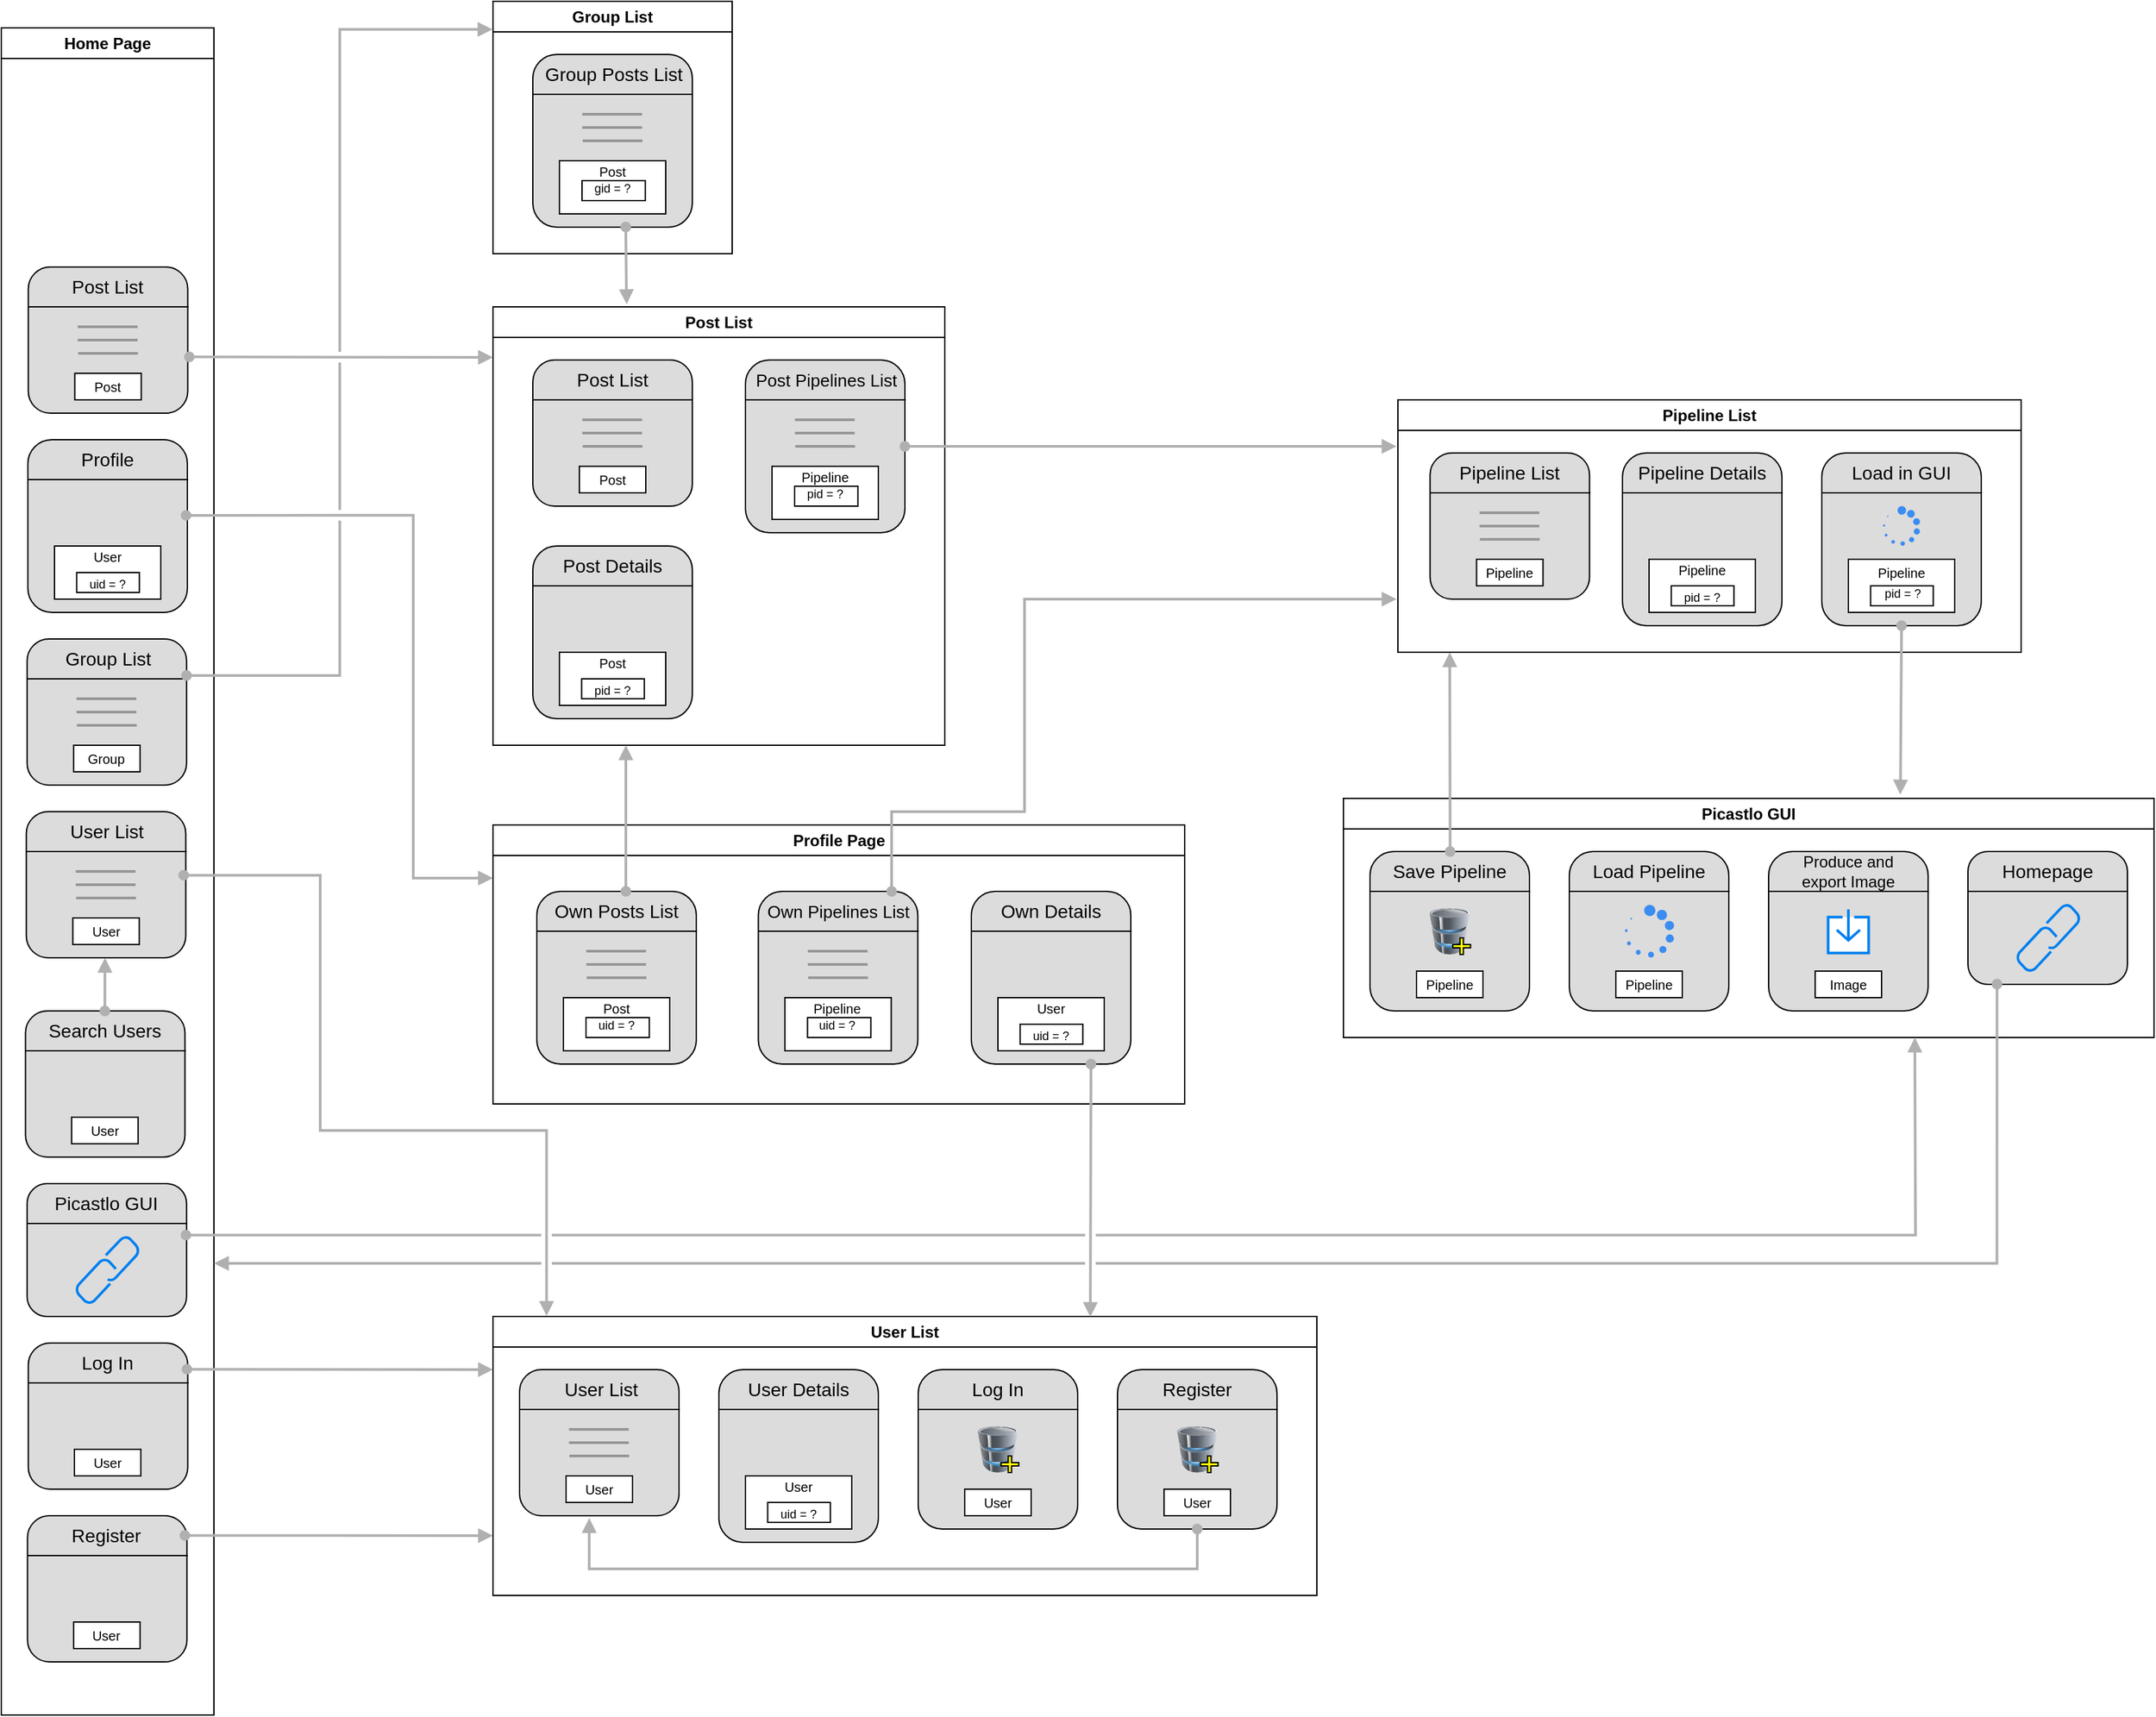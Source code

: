 <mxfile version="25.0.3">
  <diagram id="C5RBs43oDa-KdzZeNtuy" name="Page-1">
    <mxGraphModel dx="1843" dy="796" grid="1" gridSize="10" guides="1" tooltips="1" connect="1" arrows="1" fold="1" page="1" pageScale="1" pageWidth="827" pageHeight="1169" math="0" shadow="0">
      <root>
        <mxCell id="WIyWlLk6GJQsqaUBKTNV-0" />
        <mxCell id="WIyWlLk6GJQsqaUBKTNV-1" parent="WIyWlLk6GJQsqaUBKTNV-0" />
        <mxCell id="2YqjTu3L9kQ1eXakfIt_-0" value="Home Page" style="swimlane;whiteSpace=wrap;html=1;fillColor=#FFFFFF;" parent="WIyWlLk6GJQsqaUBKTNV-1" vertex="1">
          <mxGeometry x="70" y="60" width="160" height="1270" as="geometry" />
        </mxCell>
        <mxCell id="2YqjTu3L9kQ1eXakfIt_-2" value="" style="rounded=1;whiteSpace=wrap;html=1;fillColor=#DCDCDC;" parent="2YqjTu3L9kQ1eXakfIt_-0" vertex="1">
          <mxGeometry x="20.3" y="180" width="120" height="110" as="geometry" />
        </mxCell>
        <UserObject label="&lt;font style=&quot;font-size: 10px;&quot;&gt;Post&lt;/font&gt;" treeRoot="1" id="2YqjTu3L9kQ1eXakfIt_-3">
          <mxCell style="whiteSpace=wrap;html=1;align=center;treeFolding=1;treeMoving=1;newEdgeStyle={&quot;edgeStyle&quot;:&quot;elbowEdgeStyle&quot;,&quot;startArrow&quot;:&quot;none&quot;,&quot;endArrow&quot;:&quot;none&quot;};" parent="2YqjTu3L9kQ1eXakfIt_-0" vertex="1">
            <mxGeometry x="55.3" y="260" width="50" height="20" as="geometry" />
          </mxCell>
        </UserObject>
        <mxCell id="2YqjTu3L9kQ1eXakfIt_-4" value="&lt;font style=&quot;font-size: 14px;&quot;&gt;Post List&lt;/font&gt;" style="text;html=1;align=center;verticalAlign=middle;whiteSpace=wrap;rounded=0;" parent="2YqjTu3L9kQ1eXakfIt_-0" vertex="1">
          <mxGeometry x="50.3" y="180" width="60" height="30" as="geometry" />
        </mxCell>
        <mxCell id="2YqjTu3L9kQ1eXakfIt_-5" value="" style="endArrow=none;html=1;rounded=0;entryX=1;entryY=0.331;entryDx=0;entryDy=0;entryPerimeter=0;exitX=-0.005;exitY=0.331;exitDx=0;exitDy=0;exitPerimeter=0;" parent="2YqjTu3L9kQ1eXakfIt_-0" edge="1">
          <mxGeometry width="50" height="50" relative="1" as="geometry">
            <mxPoint x="20.3" y="210.0" as="sourcePoint" />
            <mxPoint x="140.9" y="210.0" as="targetPoint" />
          </mxGeometry>
        </mxCell>
        <mxCell id="2YqjTu3L9kQ1eXakfIt_-12" value="" style="line;strokeWidth=2;html=1;fillColor=#BBBBBB;strokeColor=#969696;" parent="2YqjTu3L9kQ1eXakfIt_-0" vertex="1">
          <mxGeometry x="57.5" y="220" width="45" height="10" as="geometry" />
        </mxCell>
        <mxCell id="2YqjTu3L9kQ1eXakfIt_-13" value="" style="line;strokeWidth=2;html=1;fillColor=#BBBBBB;strokeColor=#969696;" parent="2YqjTu3L9kQ1eXakfIt_-0" vertex="1">
          <mxGeometry x="57.5" y="230" width="45" height="10" as="geometry" />
        </mxCell>
        <mxCell id="2YqjTu3L9kQ1eXakfIt_-14" value="" style="line;strokeWidth=2;html=1;fillColor=#BBBBBB;strokeColor=#969696;" parent="2YqjTu3L9kQ1eXakfIt_-0" vertex="1">
          <mxGeometry x="57.8" y="240" width="45" height="10" as="geometry" />
        </mxCell>
        <mxCell id="2YqjTu3L9kQ1eXakfIt_-44" value="" style="rounded=1;whiteSpace=wrap;html=1;fillColor=#DCDCDC;" parent="2YqjTu3L9kQ1eXakfIt_-0" vertex="1">
          <mxGeometry x="20" y="310" width="120" height="130" as="geometry" />
        </mxCell>
        <mxCell id="2YqjTu3L9kQ1eXakfIt_-46" value="&lt;font style=&quot;font-size: 14px;&quot;&gt;Profile&lt;/font&gt;" style="text;html=1;align=center;verticalAlign=middle;whiteSpace=wrap;rounded=0;" parent="2YqjTu3L9kQ1eXakfIt_-0" vertex="1">
          <mxGeometry x="46.7" y="310" width="66" height="30" as="geometry" />
        </mxCell>
        <mxCell id="2YqjTu3L9kQ1eXakfIt_-47" value="" style="endArrow=none;html=1;rounded=0;entryX=1;entryY=0.331;entryDx=0;entryDy=0;entryPerimeter=0;exitX=-0.005;exitY=0.331;exitDx=0;exitDy=0;exitPerimeter=0;" parent="2YqjTu3L9kQ1eXakfIt_-0" edge="1">
          <mxGeometry width="50" height="50" relative="1" as="geometry">
            <mxPoint x="20.0" y="340" as="sourcePoint" />
            <mxPoint x="140.6" y="340" as="targetPoint" />
          </mxGeometry>
        </mxCell>
        <mxCell id="2YqjTu3L9kQ1eXakfIt_-49" value="" style="shape=image;html=1;verticalAlign=top;verticalLabelPosition=bottom;labelBackgroundColor=#ffffff;imageAspect=0;aspect=fixed;image=https://cdn4.iconfinder.com/data/icons/48-bubbles/48/31.ID-Horizontal-128.png" parent="2YqjTu3L9kQ1eXakfIt_-0" vertex="1">
          <mxGeometry x="57.5" y="343" width="44" height="44" as="geometry" />
        </mxCell>
        <mxCell id="2YqjTu3L9kQ1eXakfIt_-50" value="" style="rounded=0;whiteSpace=wrap;html=1;" parent="2YqjTu3L9kQ1eXakfIt_-0" vertex="1">
          <mxGeometry x="40" y="390" width="80" height="40" as="geometry" />
        </mxCell>
        <mxCell id="2YqjTu3L9kQ1eXakfIt_-51" value="&lt;font style=&quot;font-size: 10px;&quot;&gt;User&lt;/font&gt;" style="text;html=1;align=center;verticalAlign=middle;whiteSpace=wrap;rounded=0;" parent="2YqjTu3L9kQ1eXakfIt_-0" vertex="1">
          <mxGeometry x="65.3" y="390" width="30" height="15" as="geometry" />
        </mxCell>
        <mxCell id="2YqjTu3L9kQ1eXakfIt_-52" value="" style="rounded=0;whiteSpace=wrap;html=1;" parent="2YqjTu3L9kQ1eXakfIt_-0" vertex="1">
          <mxGeometry x="56.72" y="410" width="47.15" height="15" as="geometry" />
        </mxCell>
        <mxCell id="2YqjTu3L9kQ1eXakfIt_-53" value="&lt;font style=&quot;font-size: 9px;&quot;&gt;uid = ?&lt;/font&gt;" style="text;html=1;align=center;verticalAlign=middle;whiteSpace=wrap;rounded=0;" parent="2YqjTu3L9kQ1eXakfIt_-0" vertex="1">
          <mxGeometry x="65" y="412.5" width="30" height="10" as="geometry" />
        </mxCell>
        <mxCell id="2YqjTu3L9kQ1eXakfIt_-120" value="" style="rounded=1;whiteSpace=wrap;html=1;fillColor=#DCDCDC;" parent="2YqjTu3L9kQ1eXakfIt_-0" vertex="1">
          <mxGeometry x="19.4" y="460" width="120" height="110" as="geometry" />
        </mxCell>
        <UserObject label="&lt;font style=&quot;font-size: 10px;&quot;&gt;Group&lt;/font&gt;" treeRoot="1" id="2YqjTu3L9kQ1eXakfIt_-121">
          <mxCell style="whiteSpace=wrap;html=1;align=center;treeFolding=1;treeMoving=1;newEdgeStyle={&quot;edgeStyle&quot;:&quot;elbowEdgeStyle&quot;,&quot;startArrow&quot;:&quot;none&quot;,&quot;endArrow&quot;:&quot;none&quot;};" parent="2YqjTu3L9kQ1eXakfIt_-0" vertex="1">
            <mxGeometry x="54.4" y="540" width="50" height="20" as="geometry" />
          </mxCell>
        </UserObject>
        <mxCell id="2YqjTu3L9kQ1eXakfIt_-122" value="&lt;font style=&quot;font-size: 14px;&quot;&gt;Group List&lt;/font&gt;" style="text;html=1;align=center;verticalAlign=middle;whiteSpace=wrap;rounded=0;" parent="2YqjTu3L9kQ1eXakfIt_-0" vertex="1">
          <mxGeometry x="45" y="460" width="70.6" height="30" as="geometry" />
        </mxCell>
        <mxCell id="2YqjTu3L9kQ1eXakfIt_-123" value="" style="endArrow=none;html=1;rounded=0;entryX=1;entryY=0.331;entryDx=0;entryDy=0;entryPerimeter=0;exitX=-0.005;exitY=0.331;exitDx=0;exitDy=0;exitPerimeter=0;" parent="2YqjTu3L9kQ1eXakfIt_-0" edge="1">
          <mxGeometry width="50" height="50" relative="1" as="geometry">
            <mxPoint x="19.4" y="490" as="sourcePoint" />
            <mxPoint x="140.0" y="490" as="targetPoint" />
          </mxGeometry>
        </mxCell>
        <mxCell id="2YqjTu3L9kQ1eXakfIt_-124" value="" style="line;strokeWidth=2;html=1;fillColor=#BBBBBB;strokeColor=#969696;" parent="2YqjTu3L9kQ1eXakfIt_-0" vertex="1">
          <mxGeometry x="56.6" y="500" width="45" height="10" as="geometry" />
        </mxCell>
        <mxCell id="2YqjTu3L9kQ1eXakfIt_-125" value="" style="line;strokeWidth=2;html=1;fillColor=#BBBBBB;strokeColor=#969696;" parent="2YqjTu3L9kQ1eXakfIt_-0" vertex="1">
          <mxGeometry x="56.6" y="510" width="45" height="10" as="geometry" />
        </mxCell>
        <mxCell id="2YqjTu3L9kQ1eXakfIt_-126" value="" style="line;strokeWidth=2;html=1;fillColor=#BBBBBB;strokeColor=#969696;" parent="2YqjTu3L9kQ1eXakfIt_-0" vertex="1">
          <mxGeometry x="56.9" y="520" width="45" height="10" as="geometry" />
        </mxCell>
        <mxCell id="2YqjTu3L9kQ1eXakfIt_-142" value="" style="rounded=1;whiteSpace=wrap;html=1;fillColor=#DCDCDC;" parent="2YqjTu3L9kQ1eXakfIt_-0" vertex="1">
          <mxGeometry x="18.8" y="590" width="120" height="110" as="geometry" />
        </mxCell>
        <UserObject label="&lt;font style=&quot;font-size: 10px;&quot;&gt;User&lt;/font&gt;" treeRoot="1" id="2YqjTu3L9kQ1eXakfIt_-143">
          <mxCell style="whiteSpace=wrap;html=1;align=center;treeFolding=1;treeMoving=1;newEdgeStyle={&quot;edgeStyle&quot;:&quot;elbowEdgeStyle&quot;,&quot;startArrow&quot;:&quot;none&quot;,&quot;endArrow&quot;:&quot;none&quot;};" parent="2YqjTu3L9kQ1eXakfIt_-0" vertex="1">
            <mxGeometry x="53.8" y="670" width="50" height="20" as="geometry" />
          </mxCell>
        </UserObject>
        <mxCell id="2YqjTu3L9kQ1eXakfIt_-144" value="&lt;font style=&quot;font-size: 14px;&quot;&gt;User List&lt;/font&gt;" style="text;html=1;align=center;verticalAlign=middle;whiteSpace=wrap;rounded=0;" parent="2YqjTu3L9kQ1eXakfIt_-0" vertex="1">
          <mxGeometry x="44.4" y="590" width="70.6" height="30" as="geometry" />
        </mxCell>
        <mxCell id="2YqjTu3L9kQ1eXakfIt_-145" value="" style="endArrow=none;html=1;rounded=0;entryX=1;entryY=0.331;entryDx=0;entryDy=0;entryPerimeter=0;exitX=-0.005;exitY=0.331;exitDx=0;exitDy=0;exitPerimeter=0;" parent="2YqjTu3L9kQ1eXakfIt_-0" edge="1">
          <mxGeometry width="50" height="50" relative="1" as="geometry">
            <mxPoint x="18.8" y="620" as="sourcePoint" />
            <mxPoint x="139.4" y="620" as="targetPoint" />
          </mxGeometry>
        </mxCell>
        <mxCell id="2YqjTu3L9kQ1eXakfIt_-146" value="" style="line;strokeWidth=2;html=1;fillColor=#BBBBBB;strokeColor=#969696;" parent="2YqjTu3L9kQ1eXakfIt_-0" vertex="1">
          <mxGeometry x="56" y="630" width="45" height="10" as="geometry" />
        </mxCell>
        <mxCell id="2YqjTu3L9kQ1eXakfIt_-147" value="" style="line;strokeWidth=2;html=1;fillColor=#BBBBBB;strokeColor=#969696;" parent="2YqjTu3L9kQ1eXakfIt_-0" vertex="1">
          <mxGeometry x="56" y="640" width="45" height="10" as="geometry" />
        </mxCell>
        <mxCell id="2YqjTu3L9kQ1eXakfIt_-148" value="" style="line;strokeWidth=2;html=1;fillColor=#BBBBBB;strokeColor=#969696;" parent="2YqjTu3L9kQ1eXakfIt_-0" vertex="1">
          <mxGeometry x="56.3" y="650" width="45" height="10" as="geometry" />
        </mxCell>
        <mxCell id="teCfyKoSKIW5aT6tf8ac-0" value="" style="rounded=1;whiteSpace=wrap;html=1;fillColor=#DCDCDC;" vertex="1" parent="2YqjTu3L9kQ1eXakfIt_-0">
          <mxGeometry x="18.2" y="740" width="120" height="110" as="geometry" />
        </mxCell>
        <UserObject label="&lt;font style=&quot;font-size: 10px;&quot;&gt;User&lt;/font&gt;" treeRoot="1" id="teCfyKoSKIW5aT6tf8ac-1">
          <mxCell style="whiteSpace=wrap;html=1;align=center;treeFolding=1;treeMoving=1;newEdgeStyle={&quot;edgeStyle&quot;:&quot;elbowEdgeStyle&quot;,&quot;startArrow&quot;:&quot;none&quot;,&quot;endArrow&quot;:&quot;none&quot;};" vertex="1" parent="2YqjTu3L9kQ1eXakfIt_-0">
            <mxGeometry x="52.9" y="820" width="50" height="20" as="geometry" />
          </mxCell>
        </UserObject>
        <mxCell id="teCfyKoSKIW5aT6tf8ac-2" value="&lt;font style=&quot;font-size: 14px;&quot;&gt;Search Users&lt;/font&gt;" style="text;html=1;align=center;verticalAlign=middle;whiteSpace=wrap;rounded=0;" vertex="1" parent="2YqjTu3L9kQ1eXakfIt_-0">
          <mxGeometry x="27.9" y="740" width="100" height="30" as="geometry" />
        </mxCell>
        <mxCell id="teCfyKoSKIW5aT6tf8ac-3" value="" style="endArrow=none;html=1;rounded=0;entryX=1;entryY=0.331;entryDx=0;entryDy=0;entryPerimeter=0;exitX=-0.005;exitY=0.331;exitDx=0;exitDy=0;exitPerimeter=0;" edge="1" parent="2YqjTu3L9kQ1eXakfIt_-0">
          <mxGeometry width="50" height="50" relative="1" as="geometry">
            <mxPoint x="18.2" y="770" as="sourcePoint" />
            <mxPoint x="138.8" y="770" as="targetPoint" />
          </mxGeometry>
        </mxCell>
        <mxCell id="teCfyKoSKIW5aT6tf8ac-4" value="" style="shape=image;html=1;verticalAlign=top;verticalLabelPosition=bottom;labelBackgroundColor=#ffffff;imageAspect=0;aspect=fixed;image=https://cdn2.iconfinder.com/data/icons/essential-web-3/50/edit-document-note-writing-review-128.png" vertex="1" parent="2YqjTu3L9kQ1eXakfIt_-0">
          <mxGeometry x="61.7" y="778.5" width="33" height="33" as="geometry" />
        </mxCell>
        <mxCell id="teCfyKoSKIW5aT6tf8ac-6" value="" style="html=1;labelBackgroundColor=#ffffff;jettySize=auto;orthogonalLoop=1;fontSize=14;rounded=0;jumpStyle=gap;edgeStyle=orthogonalEdgeStyle;startArrow=oval;endArrow=block;strokeWidth=2;startFill=1;endFill=1;sourcePerimeterSpacing=3;targetPerimeterSpacing=3;exitX=0.5;exitY=0;exitDx=0;exitDy=0;strokeColor=#B0B0B0;" edge="1" parent="2YqjTu3L9kQ1eXakfIt_-0" source="teCfyKoSKIW5aT6tf8ac-2">
          <mxGeometry width="48" height="48" relative="1" as="geometry">
            <mxPoint x="115.6" y="710" as="sourcePoint" />
            <mxPoint x="78" y="700" as="targetPoint" />
          </mxGeometry>
        </mxCell>
        <mxCell id="teCfyKoSKIW5aT6tf8ac-137" value="" style="rounded=1;whiteSpace=wrap;html=1;fillColor=#DCDCDC;" vertex="1" parent="2YqjTu3L9kQ1eXakfIt_-0">
          <mxGeometry x="19.4" y="870" width="120" height="100" as="geometry" />
        </mxCell>
        <mxCell id="teCfyKoSKIW5aT6tf8ac-139" value="&lt;font style=&quot;font-size: 14px;&quot;&gt;Picastlo GUI&lt;/font&gt;" style="text;html=1;align=center;verticalAlign=middle;whiteSpace=wrap;rounded=0;" vertex="1" parent="2YqjTu3L9kQ1eXakfIt_-0">
          <mxGeometry x="29.1" y="870" width="100" height="30" as="geometry" />
        </mxCell>
        <mxCell id="teCfyKoSKIW5aT6tf8ac-140" value="" style="endArrow=none;html=1;rounded=0;entryX=1;entryY=0.331;entryDx=0;entryDy=0;entryPerimeter=0;exitX=-0.005;exitY=0.331;exitDx=0;exitDy=0;exitPerimeter=0;" edge="1" parent="2YqjTu3L9kQ1eXakfIt_-0">
          <mxGeometry width="50" height="50" relative="1" as="geometry">
            <mxPoint x="19.4" y="900" as="sourcePoint" />
            <mxPoint x="140.0" y="900" as="targetPoint" />
          </mxGeometry>
        </mxCell>
        <mxCell id="teCfyKoSKIW5aT6tf8ac-142" value="" style="html=1;verticalLabelPosition=bottom;align=center;labelBackgroundColor=#ffffff;verticalAlign=top;strokeWidth=2;strokeColor=#0080F0;shadow=0;dashed=0;shape=mxgraph.ios7.icons.link;" vertex="1" parent="2YqjTu3L9kQ1eXakfIt_-0">
          <mxGeometry x="56.6" y="910" width="46.8" height="50" as="geometry" />
        </mxCell>
        <mxCell id="teCfyKoSKIW5aT6tf8ac-168" value="" style="rounded=1;whiteSpace=wrap;html=1;fillColor=#DCDCDC;" vertex="1" parent="2YqjTu3L9kQ1eXakfIt_-0">
          <mxGeometry x="20.3" y="990" width="120" height="110" as="geometry" />
        </mxCell>
        <UserObject label="&lt;font style=&quot;font-size: 10px;&quot;&gt;User&lt;/font&gt;" treeRoot="1" id="teCfyKoSKIW5aT6tf8ac-169">
          <mxCell style="whiteSpace=wrap;html=1;align=center;treeFolding=1;treeMoving=1;newEdgeStyle={&quot;edgeStyle&quot;:&quot;elbowEdgeStyle&quot;,&quot;startArrow&quot;:&quot;none&quot;,&quot;endArrow&quot;:&quot;none&quot;};" vertex="1" parent="2YqjTu3L9kQ1eXakfIt_-0">
            <mxGeometry x="55.0" y="1070" width="50" height="20" as="geometry" />
          </mxCell>
        </UserObject>
        <mxCell id="teCfyKoSKIW5aT6tf8ac-170" value="&lt;font style=&quot;font-size: 14px;&quot;&gt;Log In&lt;/font&gt;" style="text;html=1;align=center;verticalAlign=middle;whiteSpace=wrap;rounded=0;" vertex="1" parent="2YqjTu3L9kQ1eXakfIt_-0">
          <mxGeometry x="30" y="990" width="100" height="30" as="geometry" />
        </mxCell>
        <mxCell id="teCfyKoSKIW5aT6tf8ac-171" value="" style="endArrow=none;html=1;rounded=0;entryX=1;entryY=0.331;entryDx=0;entryDy=0;entryPerimeter=0;exitX=-0.005;exitY=0.331;exitDx=0;exitDy=0;exitPerimeter=0;" edge="1" parent="2YqjTu3L9kQ1eXakfIt_-0">
          <mxGeometry width="50" height="50" relative="1" as="geometry">
            <mxPoint x="20.3" y="1020" as="sourcePoint" />
            <mxPoint x="140.9" y="1020" as="targetPoint" />
          </mxGeometry>
        </mxCell>
        <mxCell id="teCfyKoSKIW5aT6tf8ac-172" value="" style="shape=image;html=1;verticalAlign=top;verticalLabelPosition=bottom;labelBackgroundColor=#ffffff;imageAspect=0;aspect=fixed;image=https://cdn2.iconfinder.com/data/icons/essential-web-3/50/edit-document-note-writing-review-128.png" vertex="1" parent="2YqjTu3L9kQ1eXakfIt_-0">
          <mxGeometry x="63.8" y="1028.5" width="33" height="33" as="geometry" />
        </mxCell>
        <mxCell id="teCfyKoSKIW5aT6tf8ac-185" value="" style="rounded=1;whiteSpace=wrap;html=1;fillColor=#DCDCDC;" vertex="1" parent="2YqjTu3L9kQ1eXakfIt_-0">
          <mxGeometry x="19.7" y="1120" width="120" height="110" as="geometry" />
        </mxCell>
        <UserObject label="&lt;font style=&quot;font-size: 10px;&quot;&gt;User&lt;/font&gt;" treeRoot="1" id="teCfyKoSKIW5aT6tf8ac-186">
          <mxCell style="whiteSpace=wrap;html=1;align=center;treeFolding=1;treeMoving=1;newEdgeStyle={&quot;edgeStyle&quot;:&quot;elbowEdgeStyle&quot;,&quot;startArrow&quot;:&quot;none&quot;,&quot;endArrow&quot;:&quot;none&quot;};" vertex="1" parent="2YqjTu3L9kQ1eXakfIt_-0">
            <mxGeometry x="54.4" y="1200" width="50" height="20" as="geometry" />
          </mxCell>
        </UserObject>
        <mxCell id="teCfyKoSKIW5aT6tf8ac-187" value="&lt;font style=&quot;font-size: 14px;&quot;&gt;Register&lt;/font&gt;" style="text;html=1;align=center;verticalAlign=middle;whiteSpace=wrap;rounded=0;" vertex="1" parent="2YqjTu3L9kQ1eXakfIt_-0">
          <mxGeometry x="29.4" y="1120" width="100" height="30" as="geometry" />
        </mxCell>
        <mxCell id="teCfyKoSKIW5aT6tf8ac-188" value="" style="endArrow=none;html=1;rounded=0;entryX=1;entryY=0.331;entryDx=0;entryDy=0;entryPerimeter=0;exitX=-0.005;exitY=0.331;exitDx=0;exitDy=0;exitPerimeter=0;" edge="1" parent="2YqjTu3L9kQ1eXakfIt_-0">
          <mxGeometry width="50" height="50" relative="1" as="geometry">
            <mxPoint x="19.7" y="1150" as="sourcePoint" />
            <mxPoint x="140.3" y="1150" as="targetPoint" />
          </mxGeometry>
        </mxCell>
        <mxCell id="teCfyKoSKIW5aT6tf8ac-189" value="" style="shape=image;html=1;verticalAlign=top;verticalLabelPosition=bottom;labelBackgroundColor=#ffffff;imageAspect=0;aspect=fixed;image=https://cdn2.iconfinder.com/data/icons/essential-web-3/50/edit-document-note-writing-review-128.png" vertex="1" parent="2YqjTu3L9kQ1eXakfIt_-0">
          <mxGeometry x="63.2" y="1158.5" width="33" height="33" as="geometry" />
        </mxCell>
        <mxCell id="2YqjTu3L9kQ1eXakfIt_-8" value="Post List" style="swimlane;whiteSpace=wrap;html=1;" parent="WIyWlLk6GJQsqaUBKTNV-1" vertex="1">
          <mxGeometry x="440" y="270" width="340" height="330" as="geometry" />
        </mxCell>
        <mxCell id="teCfyKoSKIW5aT6tf8ac-32" value="" style="rounded=1;whiteSpace=wrap;html=1;fillColor=#DCDCDC;" vertex="1" parent="2YqjTu3L9kQ1eXakfIt_-8">
          <mxGeometry x="30.0" y="40" width="120" height="110" as="geometry" />
        </mxCell>
        <UserObject label="&lt;font style=&quot;font-size: 10px;&quot;&gt;Post&lt;/font&gt;" treeRoot="1" id="teCfyKoSKIW5aT6tf8ac-33">
          <mxCell style="whiteSpace=wrap;html=1;align=center;treeFolding=1;treeMoving=1;newEdgeStyle={&quot;edgeStyle&quot;:&quot;elbowEdgeStyle&quot;,&quot;startArrow&quot;:&quot;none&quot;,&quot;endArrow&quot;:&quot;none&quot;};" vertex="1" parent="2YqjTu3L9kQ1eXakfIt_-8">
            <mxGeometry x="65.0" y="120" width="50" height="20" as="geometry" />
          </mxCell>
        </UserObject>
        <mxCell id="teCfyKoSKIW5aT6tf8ac-34" value="&lt;font style=&quot;font-size: 14px;&quot;&gt;Post List&lt;/font&gt;" style="text;html=1;align=center;verticalAlign=middle;whiteSpace=wrap;rounded=0;" vertex="1" parent="2YqjTu3L9kQ1eXakfIt_-8">
          <mxGeometry x="60.0" y="40" width="60" height="30" as="geometry" />
        </mxCell>
        <mxCell id="teCfyKoSKIW5aT6tf8ac-35" value="" style="endArrow=none;html=1;rounded=0;entryX=1;entryY=0.331;entryDx=0;entryDy=0;entryPerimeter=0;exitX=-0.005;exitY=0.331;exitDx=0;exitDy=0;exitPerimeter=0;" edge="1" parent="2YqjTu3L9kQ1eXakfIt_-8">
          <mxGeometry width="50" height="50" relative="1" as="geometry">
            <mxPoint x="30.0" y="70" as="sourcePoint" />
            <mxPoint x="150.6" y="70" as="targetPoint" />
          </mxGeometry>
        </mxCell>
        <mxCell id="teCfyKoSKIW5aT6tf8ac-36" value="" style="line;strokeWidth=2;html=1;fillColor=#BBBBBB;strokeColor=#969696;" vertex="1" parent="2YqjTu3L9kQ1eXakfIt_-8">
          <mxGeometry x="67.2" y="80" width="45" height="10" as="geometry" />
        </mxCell>
        <mxCell id="teCfyKoSKIW5aT6tf8ac-37" value="" style="line;strokeWidth=2;html=1;fillColor=#BBBBBB;strokeColor=#969696;" vertex="1" parent="2YqjTu3L9kQ1eXakfIt_-8">
          <mxGeometry x="67.2" y="90" width="45" height="10" as="geometry" />
        </mxCell>
        <mxCell id="teCfyKoSKIW5aT6tf8ac-38" value="" style="line;strokeWidth=2;html=1;fillColor=#BBBBBB;strokeColor=#969696;" vertex="1" parent="2YqjTu3L9kQ1eXakfIt_-8">
          <mxGeometry x="67.5" y="100" width="45" height="10" as="geometry" />
        </mxCell>
        <mxCell id="teCfyKoSKIW5aT6tf8ac-67" value="" style="rounded=1;whiteSpace=wrap;html=1;fillColor=#DCDCDC;" vertex="1" parent="2YqjTu3L9kQ1eXakfIt_-8">
          <mxGeometry x="30.0" y="180" width="120" height="130" as="geometry" />
        </mxCell>
        <mxCell id="teCfyKoSKIW5aT6tf8ac-68" value="&lt;font style=&quot;font-size: 14px;&quot;&gt;Post Details&lt;/font&gt;" style="text;html=1;align=center;verticalAlign=middle;whiteSpace=wrap;rounded=0;" vertex="1" parent="2YqjTu3L9kQ1eXakfIt_-8">
          <mxGeometry x="39.5" y="180" width="100" height="30" as="geometry" />
        </mxCell>
        <mxCell id="teCfyKoSKIW5aT6tf8ac-69" value="" style="endArrow=none;html=1;rounded=0;entryX=1;entryY=0.331;entryDx=0;entryDy=0;entryPerimeter=0;exitX=-0.005;exitY=0.331;exitDx=0;exitDy=0;exitPerimeter=0;" edge="1" parent="2YqjTu3L9kQ1eXakfIt_-8">
          <mxGeometry width="50" height="50" relative="1" as="geometry">
            <mxPoint x="30.0" y="210" as="sourcePoint" />
            <mxPoint x="150.6" y="210" as="targetPoint" />
          </mxGeometry>
        </mxCell>
        <mxCell id="teCfyKoSKIW5aT6tf8ac-70" value="" style="shape=image;html=1;verticalAlign=top;verticalLabelPosition=bottom;labelBackgroundColor=#ffffff;imageAspect=0;aspect=fixed;image=https://cdn4.iconfinder.com/data/icons/48-bubbles/48/31.ID-Horizontal-128.png" vertex="1" parent="2YqjTu3L9kQ1eXakfIt_-8">
          <mxGeometry x="67.5" y="213" width="44" height="44" as="geometry" />
        </mxCell>
        <mxCell id="teCfyKoSKIW5aT6tf8ac-71" value="" style="rounded=0;whiteSpace=wrap;html=1;" vertex="1" parent="2YqjTu3L9kQ1eXakfIt_-8">
          <mxGeometry x="50.0" y="260" width="80" height="40" as="geometry" />
        </mxCell>
        <mxCell id="teCfyKoSKIW5aT6tf8ac-72" value="&lt;font style=&quot;font-size: 10px;&quot;&gt;Post&lt;/font&gt;" style="text;html=1;align=center;verticalAlign=middle;whiteSpace=wrap;rounded=0;" vertex="1" parent="2YqjTu3L9kQ1eXakfIt_-8">
          <mxGeometry x="75.3" y="260" width="30" height="15" as="geometry" />
        </mxCell>
        <mxCell id="teCfyKoSKIW5aT6tf8ac-73" value="" style="rounded=0;whiteSpace=wrap;html=1;" vertex="1" parent="2YqjTu3L9kQ1eXakfIt_-8">
          <mxGeometry x="66.72" y="280" width="47.15" height="15" as="geometry" />
        </mxCell>
        <mxCell id="teCfyKoSKIW5aT6tf8ac-74" value="&lt;font style=&quot;font-size: 9px;&quot;&gt;pid = ?&lt;/font&gt;" style="text;html=1;align=center;verticalAlign=middle;whiteSpace=wrap;rounded=0;" vertex="1" parent="2YqjTu3L9kQ1eXakfIt_-8">
          <mxGeometry x="75.0" y="282.5" width="30" height="10" as="geometry" />
        </mxCell>
        <mxCell id="teCfyKoSKIW5aT6tf8ac-83" value="" style="rounded=1;whiteSpace=wrap;html=1;fillColor=#DCDCDC;" vertex="1" parent="2YqjTu3L9kQ1eXakfIt_-8">
          <mxGeometry x="190" y="40" width="120" height="130" as="geometry" />
        </mxCell>
        <mxCell id="teCfyKoSKIW5aT6tf8ac-84" value="&lt;font style=&quot;font-size: 13px;&quot;&gt;Post Pipelines List&lt;/font&gt;" style="text;html=1;align=center;verticalAlign=middle;whiteSpace=wrap;rounded=0;" vertex="1" parent="2YqjTu3L9kQ1eXakfIt_-8">
          <mxGeometry x="190.67" y="40" width="120.3" height="30" as="geometry" />
        </mxCell>
        <mxCell id="teCfyKoSKIW5aT6tf8ac-85" value="" style="endArrow=none;html=1;rounded=0;entryX=1;entryY=0.331;entryDx=0;entryDy=0;entryPerimeter=0;exitX=-0.005;exitY=0.331;exitDx=0;exitDy=0;exitPerimeter=0;" edge="1" parent="2YqjTu3L9kQ1eXakfIt_-8">
          <mxGeometry width="50" height="50" relative="1" as="geometry">
            <mxPoint x="190" y="70" as="sourcePoint" />
            <mxPoint x="310.6" y="70" as="targetPoint" />
          </mxGeometry>
        </mxCell>
        <mxCell id="teCfyKoSKIW5aT6tf8ac-86" value="" style="line;strokeWidth=2;html=1;fillColor=#BBBBBB;strokeColor=#969696;" vertex="1" parent="2YqjTu3L9kQ1eXakfIt_-8">
          <mxGeometry x="227.2" y="80" width="45" height="10" as="geometry" />
        </mxCell>
        <mxCell id="teCfyKoSKIW5aT6tf8ac-87" value="" style="line;strokeWidth=2;html=1;fillColor=#BBBBBB;strokeColor=#969696;" vertex="1" parent="2YqjTu3L9kQ1eXakfIt_-8">
          <mxGeometry x="227.2" y="90" width="45" height="10" as="geometry" />
        </mxCell>
        <mxCell id="teCfyKoSKIW5aT6tf8ac-88" value="" style="line;strokeWidth=2;html=1;fillColor=#BBBBBB;strokeColor=#969696;" vertex="1" parent="2YqjTu3L9kQ1eXakfIt_-8">
          <mxGeometry x="227.5" y="100" width="45" height="10" as="geometry" />
        </mxCell>
        <mxCell id="teCfyKoSKIW5aT6tf8ac-89" value="" style="rounded=0;whiteSpace=wrap;html=1;" vertex="1" parent="2YqjTu3L9kQ1eXakfIt_-8">
          <mxGeometry x="210" y="120" width="80" height="40" as="geometry" />
        </mxCell>
        <mxCell id="teCfyKoSKIW5aT6tf8ac-90" value="&lt;font style=&quot;font-size: 10px;&quot;&gt;Pipeline&lt;/font&gt;" style="text;html=1;align=center;verticalAlign=middle;whiteSpace=wrap;rounded=0;" vertex="1" parent="2YqjTu3L9kQ1eXakfIt_-8">
          <mxGeometry x="234.7" y="120" width="30" height="15" as="geometry" />
        </mxCell>
        <mxCell id="teCfyKoSKIW5aT6tf8ac-91" value="" style="rounded=0;whiteSpace=wrap;html=1;" vertex="1" parent="2YqjTu3L9kQ1eXakfIt_-8">
          <mxGeometry x="227" y="135" width="47.65" height="15" as="geometry" />
        </mxCell>
        <mxCell id="teCfyKoSKIW5aT6tf8ac-92" value="&lt;font style=&quot;font-size: 9px;&quot;&gt;pid = ?&lt;/font&gt;" style="text;html=1;align=center;verticalAlign=middle;whiteSpace=wrap;rounded=0;" vertex="1" parent="2YqjTu3L9kQ1eXakfIt_-8">
          <mxGeometry x="234.7" y="135" width="30" height="10" as="geometry" />
        </mxCell>
        <mxCell id="2YqjTu3L9kQ1eXakfIt_-9" value="" style="html=1;labelBackgroundColor=#ffffff;jettySize=auto;orthogonalLoop=1;fontSize=14;rounded=0;jumpStyle=gap;edgeStyle=orthogonalEdgeStyle;startArrow=oval;endArrow=block;strokeWidth=2;startFill=1;endFill=1;sourcePerimeterSpacing=3;targetPerimeterSpacing=3;exitX=1.01;exitY=0.615;exitDx=0;exitDy=0;exitPerimeter=0;strokeColor=#B0B0B0;" parent="WIyWlLk6GJQsqaUBKTNV-1" source="2YqjTu3L9kQ1eXakfIt_-2" edge="1">
          <mxGeometry width="48" height="48" relative="1" as="geometry">
            <mxPoint x="280" y="298" as="sourcePoint" />
            <mxPoint x="440" y="308" as="targetPoint" />
          </mxGeometry>
        </mxCell>
        <mxCell id="2YqjTu3L9kQ1eXakfIt_-68" value="Profile Page" style="swimlane;whiteSpace=wrap;html=1;" parent="WIyWlLk6GJQsqaUBKTNV-1" vertex="1">
          <mxGeometry x="440" y="660" width="520.53" height="210" as="geometry" />
        </mxCell>
        <mxCell id="2YqjTu3L9kQ1eXakfIt_-83" value="" style="rounded=1;whiteSpace=wrap;html=1;fillColor=#DCDCDC;" parent="2YqjTu3L9kQ1eXakfIt_-68" vertex="1">
          <mxGeometry x="33" y="50" width="120" height="130" as="geometry" />
        </mxCell>
        <mxCell id="2YqjTu3L9kQ1eXakfIt_-85" value="&lt;font style=&quot;font-size: 14px;&quot;&gt;Own Posts List&lt;/font&gt;" style="text;html=1;align=center;verticalAlign=middle;whiteSpace=wrap;rounded=0;" parent="2YqjTu3L9kQ1eXakfIt_-68" vertex="1">
          <mxGeometry x="43" y="50" width="100" height="30" as="geometry" />
        </mxCell>
        <mxCell id="2YqjTu3L9kQ1eXakfIt_-86" value="" style="endArrow=none;html=1;rounded=0;entryX=1;entryY=0.331;entryDx=0;entryDy=0;entryPerimeter=0;exitX=-0.005;exitY=0.331;exitDx=0;exitDy=0;exitPerimeter=0;" parent="2YqjTu3L9kQ1eXakfIt_-68" edge="1">
          <mxGeometry width="50" height="50" relative="1" as="geometry">
            <mxPoint x="33.0" y="80" as="sourcePoint" />
            <mxPoint x="153.6" y="80" as="targetPoint" />
          </mxGeometry>
        </mxCell>
        <mxCell id="2YqjTu3L9kQ1eXakfIt_-87" value="" style="line;strokeWidth=2;html=1;fillColor=#BBBBBB;strokeColor=#969696;" parent="2YqjTu3L9kQ1eXakfIt_-68" vertex="1">
          <mxGeometry x="70.2" y="90" width="45" height="10" as="geometry" />
        </mxCell>
        <mxCell id="2YqjTu3L9kQ1eXakfIt_-88" value="" style="line;strokeWidth=2;html=1;fillColor=#BBBBBB;strokeColor=#969696;" parent="2YqjTu3L9kQ1eXakfIt_-68" vertex="1">
          <mxGeometry x="70.2" y="100" width="45" height="10" as="geometry" />
        </mxCell>
        <mxCell id="2YqjTu3L9kQ1eXakfIt_-89" value="" style="line;strokeWidth=2;html=1;fillColor=#BBBBBB;strokeColor=#969696;" parent="2YqjTu3L9kQ1eXakfIt_-68" vertex="1">
          <mxGeometry x="70.5" y="110" width="45" height="10" as="geometry" />
        </mxCell>
        <mxCell id="2YqjTu3L9kQ1eXakfIt_-90" value="" style="rounded=0;whiteSpace=wrap;html=1;" parent="2YqjTu3L9kQ1eXakfIt_-68" vertex="1">
          <mxGeometry x="53" y="130" width="80" height="40" as="geometry" />
        </mxCell>
        <mxCell id="2YqjTu3L9kQ1eXakfIt_-91" value="&lt;span style=&quot;font-size: 10px;&quot;&gt;Post&lt;/span&gt;" style="text;html=1;align=center;verticalAlign=middle;whiteSpace=wrap;rounded=0;" parent="2YqjTu3L9kQ1eXakfIt_-68" vertex="1">
          <mxGeometry x="77.7" y="130" width="30" height="15" as="geometry" />
        </mxCell>
        <mxCell id="2YqjTu3L9kQ1eXakfIt_-92" value="" style="rounded=0;whiteSpace=wrap;html=1;" parent="2YqjTu3L9kQ1eXakfIt_-68" vertex="1">
          <mxGeometry x="70" y="145" width="47.65" height="15" as="geometry" />
        </mxCell>
        <mxCell id="2YqjTu3L9kQ1eXakfIt_-93" value="&lt;font style=&quot;font-size: 9px;&quot;&gt;uid = ?&lt;/font&gt;" style="text;html=1;align=center;verticalAlign=middle;whiteSpace=wrap;rounded=0;" parent="2YqjTu3L9kQ1eXakfIt_-68" vertex="1">
          <mxGeometry x="77.7" y="145" width="30" height="10" as="geometry" />
        </mxCell>
        <mxCell id="2YqjTu3L9kQ1eXakfIt_-108" value="" style="rounded=1;whiteSpace=wrap;html=1;fillColor=#DCDCDC;" parent="2YqjTu3L9kQ1eXakfIt_-68" vertex="1">
          <mxGeometry x="199.7" y="50" width="120" height="130" as="geometry" />
        </mxCell>
        <mxCell id="2YqjTu3L9kQ1eXakfIt_-109" value="&lt;font style=&quot;font-size: 13px;&quot;&gt;Own Pipelines List&lt;/font&gt;" style="text;html=1;align=center;verticalAlign=middle;whiteSpace=wrap;rounded=0;" parent="2YqjTu3L9kQ1eXakfIt_-68" vertex="1">
          <mxGeometry x="200.37" y="50" width="120.3" height="30" as="geometry" />
        </mxCell>
        <mxCell id="2YqjTu3L9kQ1eXakfIt_-110" value="" style="endArrow=none;html=1;rounded=0;entryX=1;entryY=0.331;entryDx=0;entryDy=0;entryPerimeter=0;exitX=-0.005;exitY=0.331;exitDx=0;exitDy=0;exitPerimeter=0;" parent="2YqjTu3L9kQ1eXakfIt_-68" edge="1">
          <mxGeometry width="50" height="50" relative="1" as="geometry">
            <mxPoint x="199.7" y="80" as="sourcePoint" />
            <mxPoint x="320.3" y="80" as="targetPoint" />
          </mxGeometry>
        </mxCell>
        <mxCell id="2YqjTu3L9kQ1eXakfIt_-111" value="" style="line;strokeWidth=2;html=1;fillColor=#BBBBBB;strokeColor=#969696;" parent="2YqjTu3L9kQ1eXakfIt_-68" vertex="1">
          <mxGeometry x="236.9" y="90" width="45" height="10" as="geometry" />
        </mxCell>
        <mxCell id="2YqjTu3L9kQ1eXakfIt_-112" value="" style="line;strokeWidth=2;html=1;fillColor=#BBBBBB;strokeColor=#969696;" parent="2YqjTu3L9kQ1eXakfIt_-68" vertex="1">
          <mxGeometry x="236.9" y="100" width="45" height="10" as="geometry" />
        </mxCell>
        <mxCell id="2YqjTu3L9kQ1eXakfIt_-113" value="" style="line;strokeWidth=2;html=1;fillColor=#BBBBBB;strokeColor=#969696;" parent="2YqjTu3L9kQ1eXakfIt_-68" vertex="1">
          <mxGeometry x="237.2" y="110" width="45" height="10" as="geometry" />
        </mxCell>
        <mxCell id="2YqjTu3L9kQ1eXakfIt_-114" value="" style="rounded=0;whiteSpace=wrap;html=1;" parent="2YqjTu3L9kQ1eXakfIt_-68" vertex="1">
          <mxGeometry x="219.7" y="130" width="80" height="40" as="geometry" />
        </mxCell>
        <mxCell id="2YqjTu3L9kQ1eXakfIt_-115" value="&lt;font style=&quot;font-size: 10px;&quot;&gt;Pipeline&lt;/font&gt;" style="text;html=1;align=center;verticalAlign=middle;whiteSpace=wrap;rounded=0;" parent="2YqjTu3L9kQ1eXakfIt_-68" vertex="1">
          <mxGeometry x="244.4" y="130" width="30" height="15" as="geometry" />
        </mxCell>
        <mxCell id="2YqjTu3L9kQ1eXakfIt_-116" value="" style="rounded=0;whiteSpace=wrap;html=1;" parent="2YqjTu3L9kQ1eXakfIt_-68" vertex="1">
          <mxGeometry x="236.7" y="145" width="47.65" height="15" as="geometry" />
        </mxCell>
        <mxCell id="2YqjTu3L9kQ1eXakfIt_-117" value="&lt;font style=&quot;font-size: 9px;&quot;&gt;uid = ?&lt;/font&gt;" style="text;html=1;align=center;verticalAlign=middle;whiteSpace=wrap;rounded=0;" parent="2YqjTu3L9kQ1eXakfIt_-68" vertex="1">
          <mxGeometry x="244.4" y="145" width="30" height="10" as="geometry" />
        </mxCell>
        <mxCell id="teCfyKoSKIW5aT6tf8ac-15" value="" style="rounded=1;whiteSpace=wrap;html=1;fillColor=#DCDCDC;" vertex="1" parent="2YqjTu3L9kQ1eXakfIt_-68">
          <mxGeometry x="360" y="50" width="120" height="130" as="geometry" />
        </mxCell>
        <mxCell id="teCfyKoSKIW5aT6tf8ac-16" value="&lt;font style=&quot;font-size: 14px;&quot;&gt;Own Details&lt;/font&gt;" style="text;html=1;align=center;verticalAlign=middle;whiteSpace=wrap;rounded=0;" vertex="1" parent="2YqjTu3L9kQ1eXakfIt_-68">
          <mxGeometry x="369.5" y="50" width="100" height="30" as="geometry" />
        </mxCell>
        <mxCell id="teCfyKoSKIW5aT6tf8ac-17" value="" style="endArrow=none;html=1;rounded=0;entryX=1;entryY=0.331;entryDx=0;entryDy=0;entryPerimeter=0;exitX=-0.005;exitY=0.331;exitDx=0;exitDy=0;exitPerimeter=0;" edge="1" parent="2YqjTu3L9kQ1eXakfIt_-68">
          <mxGeometry width="50" height="50" relative="1" as="geometry">
            <mxPoint x="360.0" y="80" as="sourcePoint" />
            <mxPoint x="480.6" y="80" as="targetPoint" />
          </mxGeometry>
        </mxCell>
        <mxCell id="teCfyKoSKIW5aT6tf8ac-18" value="" style="shape=image;html=1;verticalAlign=top;verticalLabelPosition=bottom;labelBackgroundColor=#ffffff;imageAspect=0;aspect=fixed;image=https://cdn4.iconfinder.com/data/icons/48-bubbles/48/31.ID-Horizontal-128.png" vertex="1" parent="2YqjTu3L9kQ1eXakfIt_-68">
          <mxGeometry x="397.5" y="83" width="44" height="44" as="geometry" />
        </mxCell>
        <mxCell id="teCfyKoSKIW5aT6tf8ac-19" value="" style="rounded=0;whiteSpace=wrap;html=1;" vertex="1" parent="2YqjTu3L9kQ1eXakfIt_-68">
          <mxGeometry x="380" y="130" width="80" height="40" as="geometry" />
        </mxCell>
        <mxCell id="teCfyKoSKIW5aT6tf8ac-20" value="&lt;font style=&quot;font-size: 10px;&quot;&gt;User&lt;/font&gt;" style="text;html=1;align=center;verticalAlign=middle;whiteSpace=wrap;rounded=0;" vertex="1" parent="2YqjTu3L9kQ1eXakfIt_-68">
          <mxGeometry x="405.3" y="130" width="30" height="15" as="geometry" />
        </mxCell>
        <mxCell id="teCfyKoSKIW5aT6tf8ac-21" value="" style="rounded=0;whiteSpace=wrap;html=1;" vertex="1" parent="2YqjTu3L9kQ1eXakfIt_-68">
          <mxGeometry x="396.72" y="150" width="47.15" height="15" as="geometry" />
        </mxCell>
        <mxCell id="teCfyKoSKIW5aT6tf8ac-22" value="&lt;font style=&quot;font-size: 9px;&quot;&gt;uid = ?&lt;/font&gt;" style="text;html=1;align=center;verticalAlign=middle;whiteSpace=wrap;rounded=0;" vertex="1" parent="2YqjTu3L9kQ1eXakfIt_-68">
          <mxGeometry x="405" y="152.5" width="30" height="10" as="geometry" />
        </mxCell>
        <mxCell id="2YqjTu3L9kQ1eXakfIt_-82" value="" style="html=1;labelBackgroundColor=#ffffff;jettySize=auto;orthogonalLoop=1;fontSize=14;rounded=0;jumpStyle=gap;edgeStyle=orthogonalEdgeStyle;startArrow=oval;endArrow=block;strokeWidth=2;startFill=1;endFill=1;sourcePerimeterSpacing=3;targetPerimeterSpacing=3;exitX=0.992;exitY=0.438;exitDx=0;exitDy=0;exitPerimeter=0;strokeColor=#B0B0B0;" parent="WIyWlLk6GJQsqaUBKTNV-1" source="2YqjTu3L9kQ1eXakfIt_-44" edge="1">
          <mxGeometry width="48" height="48" relative="1" as="geometry">
            <mxPoint x="260" y="490" as="sourcePoint" />
            <mxPoint x="440" y="700" as="targetPoint" />
            <Array as="points">
              <mxPoint x="380" y="427" />
              <mxPoint x="380" y="700" />
            </Array>
          </mxGeometry>
        </mxCell>
        <mxCell id="2YqjTu3L9kQ1eXakfIt_-94" value="Pipeline List" style="swimlane;whiteSpace=wrap;html=1;" parent="WIyWlLk6GJQsqaUBKTNV-1" vertex="1">
          <mxGeometry x="1121" y="340" width="469" height="190" as="geometry" />
        </mxCell>
        <mxCell id="teCfyKoSKIW5aT6tf8ac-44" value="" style="rounded=1;whiteSpace=wrap;html=1;fillColor=#DCDCDC;" vertex="1" parent="2YqjTu3L9kQ1eXakfIt_-94">
          <mxGeometry x="24.2" y="40" width="120" height="110" as="geometry" />
        </mxCell>
        <UserObject label="&lt;font style=&quot;font-size: 10px;&quot;&gt;Pipeline&lt;/font&gt;" treeRoot="1" id="teCfyKoSKIW5aT6tf8ac-45">
          <mxCell style="whiteSpace=wrap;html=1;align=center;treeFolding=1;treeMoving=1;newEdgeStyle={&quot;edgeStyle&quot;:&quot;elbowEdgeStyle&quot;,&quot;startArrow&quot;:&quot;none&quot;,&quot;endArrow&quot;:&quot;none&quot;};" vertex="1" parent="2YqjTu3L9kQ1eXakfIt_-94">
            <mxGeometry x="59.2" y="120" width="50" height="20" as="geometry" />
          </mxCell>
        </UserObject>
        <mxCell id="teCfyKoSKIW5aT6tf8ac-46" value="&lt;font style=&quot;font-size: 14px;&quot;&gt;Pipeline List&lt;/font&gt;" style="text;html=1;align=center;verticalAlign=middle;whiteSpace=wrap;rounded=0;" vertex="1" parent="2YqjTu3L9kQ1eXakfIt_-94">
          <mxGeometry x="44.2" y="40" width="80" height="30" as="geometry" />
        </mxCell>
        <mxCell id="teCfyKoSKIW5aT6tf8ac-47" value="" style="endArrow=none;html=1;rounded=0;entryX=1;entryY=0.331;entryDx=0;entryDy=0;entryPerimeter=0;exitX=-0.005;exitY=0.331;exitDx=0;exitDy=0;exitPerimeter=0;" edge="1" parent="2YqjTu3L9kQ1eXakfIt_-94">
          <mxGeometry width="50" height="50" relative="1" as="geometry">
            <mxPoint x="24.2" y="70" as="sourcePoint" />
            <mxPoint x="144.8" y="70" as="targetPoint" />
          </mxGeometry>
        </mxCell>
        <mxCell id="teCfyKoSKIW5aT6tf8ac-48" value="" style="line;strokeWidth=2;html=1;fillColor=#BBBBBB;strokeColor=#969696;" vertex="1" parent="2YqjTu3L9kQ1eXakfIt_-94">
          <mxGeometry x="61.4" y="80" width="45" height="10" as="geometry" />
        </mxCell>
        <mxCell id="teCfyKoSKIW5aT6tf8ac-49" value="" style="line;strokeWidth=2;html=1;fillColor=#BBBBBB;strokeColor=#969696;" vertex="1" parent="2YqjTu3L9kQ1eXakfIt_-94">
          <mxGeometry x="61.4" y="90" width="45" height="10" as="geometry" />
        </mxCell>
        <mxCell id="teCfyKoSKIW5aT6tf8ac-50" value="" style="line;strokeWidth=2;html=1;fillColor=#BBBBBB;strokeColor=#969696;" vertex="1" parent="2YqjTu3L9kQ1eXakfIt_-94">
          <mxGeometry x="61.7" y="100" width="45" height="10" as="geometry" />
        </mxCell>
        <mxCell id="teCfyKoSKIW5aT6tf8ac-106" value="" style="rounded=1;whiteSpace=wrap;html=1;fillColor=#DCDCDC;" vertex="1" parent="2YqjTu3L9kQ1eXakfIt_-94">
          <mxGeometry x="169" y="40" width="120" height="130" as="geometry" />
        </mxCell>
        <mxCell id="teCfyKoSKIW5aT6tf8ac-107" value="&lt;font style=&quot;font-size: 14px;&quot;&gt;Pipeline Details&lt;/font&gt;" style="text;html=1;align=center;verticalAlign=middle;whiteSpace=wrap;rounded=0;" vertex="1" parent="2YqjTu3L9kQ1eXakfIt_-94">
          <mxGeometry x="178.5" y="40" width="100" height="30" as="geometry" />
        </mxCell>
        <mxCell id="teCfyKoSKIW5aT6tf8ac-108" value="" style="endArrow=none;html=1;rounded=0;entryX=1;entryY=0.331;entryDx=0;entryDy=0;entryPerimeter=0;exitX=-0.005;exitY=0.331;exitDx=0;exitDy=0;exitPerimeter=0;" edge="1" parent="2YqjTu3L9kQ1eXakfIt_-94">
          <mxGeometry width="50" height="50" relative="1" as="geometry">
            <mxPoint x="169.0" y="70" as="sourcePoint" />
            <mxPoint x="289.6" y="70" as="targetPoint" />
          </mxGeometry>
        </mxCell>
        <mxCell id="teCfyKoSKIW5aT6tf8ac-109" value="" style="shape=image;html=1;verticalAlign=top;verticalLabelPosition=bottom;labelBackgroundColor=#ffffff;imageAspect=0;aspect=fixed;image=https://cdn4.iconfinder.com/data/icons/48-bubbles/48/31.ID-Horizontal-128.png" vertex="1" parent="2YqjTu3L9kQ1eXakfIt_-94">
          <mxGeometry x="206.5" y="73" width="44" height="44" as="geometry" />
        </mxCell>
        <mxCell id="teCfyKoSKIW5aT6tf8ac-110" value="" style="rounded=0;whiteSpace=wrap;html=1;" vertex="1" parent="2YqjTu3L9kQ1eXakfIt_-94">
          <mxGeometry x="189" y="120" width="80" height="40" as="geometry" />
        </mxCell>
        <mxCell id="teCfyKoSKIW5aT6tf8ac-111" value="&lt;font style=&quot;font-size: 10px;&quot;&gt;Pipeline&lt;/font&gt;" style="text;html=1;align=center;verticalAlign=middle;whiteSpace=wrap;rounded=0;" vertex="1" parent="2YqjTu3L9kQ1eXakfIt_-94">
          <mxGeometry x="214.3" y="120" width="30" height="15" as="geometry" />
        </mxCell>
        <mxCell id="teCfyKoSKIW5aT6tf8ac-112" value="" style="rounded=0;whiteSpace=wrap;html=1;" vertex="1" parent="2YqjTu3L9kQ1eXakfIt_-94">
          <mxGeometry x="205.72" y="140" width="47.15" height="15" as="geometry" />
        </mxCell>
        <mxCell id="teCfyKoSKIW5aT6tf8ac-113" value="&lt;font style=&quot;font-size: 9px;&quot;&gt;pid = ?&lt;/font&gt;" style="text;html=1;align=center;verticalAlign=middle;whiteSpace=wrap;rounded=0;" vertex="1" parent="2YqjTu3L9kQ1eXakfIt_-94">
          <mxGeometry x="214" y="142.5" width="30" height="10" as="geometry" />
        </mxCell>
        <mxCell id="teCfyKoSKIW5aT6tf8ac-94" value="" style="rounded=1;whiteSpace=wrap;html=1;fillColor=#DCDCDC;" vertex="1" parent="2YqjTu3L9kQ1eXakfIt_-94">
          <mxGeometry x="319" y="40" width="120" height="130" as="geometry" />
        </mxCell>
        <mxCell id="teCfyKoSKIW5aT6tf8ac-96" value="&lt;font style=&quot;font-size: 14px;&quot;&gt;Load in GUI&lt;/font&gt;" style="text;html=1;align=center;verticalAlign=middle;whiteSpace=wrap;rounded=0;" vertex="1" parent="2YqjTu3L9kQ1eXakfIt_-94">
          <mxGeometry x="338.1" y="40" width="82.4" height="30" as="geometry" />
        </mxCell>
        <mxCell id="teCfyKoSKIW5aT6tf8ac-97" value="" style="endArrow=none;html=1;rounded=0;entryX=1;entryY=0.331;entryDx=0;entryDy=0;entryPerimeter=0;exitX=-0.005;exitY=0.331;exitDx=0;exitDy=0;exitPerimeter=0;" edge="1" parent="2YqjTu3L9kQ1eXakfIt_-94">
          <mxGeometry width="50" height="50" relative="1" as="geometry">
            <mxPoint x="319.0" y="70" as="sourcePoint" />
            <mxPoint x="439.6" y="70" as="targetPoint" />
          </mxGeometry>
        </mxCell>
        <mxCell id="teCfyKoSKIW5aT6tf8ac-105" value="" style="sketch=0;html=1;aspect=fixed;strokeColor=none;shadow=0;fillColor=#3B8DF1;verticalAlign=top;labelPosition=center;verticalLabelPosition=bottom;shape=mxgraph.gcp2.loading_2" vertex="1" parent="2YqjTu3L9kQ1eXakfIt_-94">
          <mxGeometry x="365.1" y="80" width="27.8" height="29.89" as="geometry" />
        </mxCell>
        <mxCell id="teCfyKoSKIW5aT6tf8ac-159" value="" style="rounded=0;whiteSpace=wrap;html=1;" vertex="1" parent="2YqjTu3L9kQ1eXakfIt_-94">
          <mxGeometry x="339" y="120" width="80" height="40" as="geometry" />
        </mxCell>
        <mxCell id="teCfyKoSKIW5aT6tf8ac-160" value="&lt;font style=&quot;font-size: 10px;&quot;&gt;Pipeline&lt;/font&gt;" style="text;html=1;align=center;verticalAlign=middle;whiteSpace=wrap;rounded=0;" vertex="1" parent="2YqjTu3L9kQ1eXakfIt_-94">
          <mxGeometry x="364" y="122.5" width="30" height="15" as="geometry" />
        </mxCell>
        <mxCell id="teCfyKoSKIW5aT6tf8ac-161" value="" style="rounded=0;whiteSpace=wrap;html=1;" vertex="1" parent="2YqjTu3L9kQ1eXakfIt_-94">
          <mxGeometry x="355.72" y="140" width="47.15" height="15" as="geometry" />
        </mxCell>
        <mxCell id="teCfyKoSKIW5aT6tf8ac-162" value="&lt;font style=&quot;font-size: 9px;&quot;&gt;pid = ?&lt;/font&gt;" style="text;html=1;align=center;verticalAlign=middle;whiteSpace=wrap;rounded=0;" vertex="1" parent="2YqjTu3L9kQ1eXakfIt_-94">
          <mxGeometry x="365.1" y="140" width="30" height="10" as="geometry" />
        </mxCell>
        <mxCell id="2YqjTu3L9kQ1eXakfIt_-118" value="" style="html=1;labelBackgroundColor=#ffffff;jettySize=auto;orthogonalLoop=1;fontSize=14;rounded=0;jumpStyle=gap;edgeStyle=orthogonalEdgeStyle;startArrow=oval;endArrow=block;strokeWidth=2;startFill=1;endFill=1;sourcePerimeterSpacing=3;targetPerimeterSpacing=3;strokeColor=#B0B0B0;" parent="WIyWlLk6GJQsqaUBKTNV-1" edge="1">
          <mxGeometry width="48" height="48" relative="1" as="geometry">
            <mxPoint x="540" y="710" as="sourcePoint" />
            <mxPoint x="540" y="600" as="targetPoint" />
            <Array as="points">
              <mxPoint x="540" y="690" />
              <mxPoint x="540" y="690" />
            </Array>
          </mxGeometry>
        </mxCell>
        <mxCell id="2YqjTu3L9kQ1eXakfIt_-119" value="" style="html=1;labelBackgroundColor=#ffffff;jettySize=auto;orthogonalLoop=1;fontSize=14;rounded=0;jumpStyle=gap;edgeStyle=orthogonalEdgeStyle;startArrow=oval;endArrow=block;strokeWidth=2;startFill=1;endFill=1;sourcePerimeterSpacing=3;targetPerimeterSpacing=3;strokeColor=#B0B0B0;" parent="WIyWlLk6GJQsqaUBKTNV-1" edge="1">
          <mxGeometry width="48" height="48" relative="1" as="geometry">
            <mxPoint x="740" y="710" as="sourcePoint" />
            <mxPoint x="1120" y="490" as="targetPoint" />
            <Array as="points">
              <mxPoint x="740" y="650" />
              <mxPoint x="840" y="650" />
              <mxPoint x="840" y="490" />
            </Array>
          </mxGeometry>
        </mxCell>
        <mxCell id="2YqjTu3L9kQ1eXakfIt_-127" value="Group List" style="swimlane;whiteSpace=wrap;html=1;startSize=23;" parent="WIyWlLk6GJQsqaUBKTNV-1" vertex="1">
          <mxGeometry x="440" y="40" width="180" height="190" as="geometry" />
        </mxCell>
        <mxCell id="2YqjTu3L9kQ1eXakfIt_-129" value="" style="rounded=1;whiteSpace=wrap;html=1;fillColor=#DCDCDC;" parent="2YqjTu3L9kQ1eXakfIt_-127" vertex="1">
          <mxGeometry x="30.0" y="40" width="120" height="130" as="geometry" />
        </mxCell>
        <mxCell id="2YqjTu3L9kQ1eXakfIt_-130" value="&lt;font style=&quot;font-size: 14px;&quot;&gt;Group Posts List&lt;/font&gt;" style="text;html=1;align=center;verticalAlign=middle;whiteSpace=wrap;rounded=0;" parent="2YqjTu3L9kQ1eXakfIt_-127" vertex="1">
          <mxGeometry x="35.82" y="40" width="110" height="30" as="geometry" />
        </mxCell>
        <mxCell id="2YqjTu3L9kQ1eXakfIt_-131" value="" style="endArrow=none;html=1;rounded=0;entryX=1;entryY=0.331;entryDx=0;entryDy=0;entryPerimeter=0;exitX=-0.005;exitY=0.331;exitDx=0;exitDy=0;exitPerimeter=0;" parent="2YqjTu3L9kQ1eXakfIt_-127" edge="1">
          <mxGeometry width="50" height="50" relative="1" as="geometry">
            <mxPoint x="30.0" y="70" as="sourcePoint" />
            <mxPoint x="150.6" y="70" as="targetPoint" />
          </mxGeometry>
        </mxCell>
        <mxCell id="2YqjTu3L9kQ1eXakfIt_-132" value="" style="line;strokeWidth=2;html=1;fillColor=#BBBBBB;strokeColor=#969696;" parent="2YqjTu3L9kQ1eXakfIt_-127" vertex="1">
          <mxGeometry x="67.2" y="80" width="45" height="10" as="geometry" />
        </mxCell>
        <mxCell id="2YqjTu3L9kQ1eXakfIt_-133" value="" style="line;strokeWidth=2;html=1;fillColor=#BBBBBB;strokeColor=#969696;" parent="2YqjTu3L9kQ1eXakfIt_-127" vertex="1">
          <mxGeometry x="67.2" y="90" width="45" height="10" as="geometry" />
        </mxCell>
        <mxCell id="2YqjTu3L9kQ1eXakfIt_-134" value="" style="line;strokeWidth=2;html=1;fillColor=#BBBBBB;strokeColor=#969696;" parent="2YqjTu3L9kQ1eXakfIt_-127" vertex="1">
          <mxGeometry x="67.5" y="100" width="45" height="10" as="geometry" />
        </mxCell>
        <mxCell id="2YqjTu3L9kQ1eXakfIt_-135" value="" style="rounded=0;whiteSpace=wrap;html=1;" parent="2YqjTu3L9kQ1eXakfIt_-127" vertex="1">
          <mxGeometry x="50.0" y="120" width="80" height="40" as="geometry" />
        </mxCell>
        <mxCell id="2YqjTu3L9kQ1eXakfIt_-136" value="&lt;font style=&quot;font-size: 10px;&quot;&gt;Post&lt;/font&gt;" style="text;html=1;align=center;verticalAlign=middle;whiteSpace=wrap;rounded=0;" parent="2YqjTu3L9kQ1eXakfIt_-127" vertex="1">
          <mxGeometry x="74.7" y="120" width="30" height="15" as="geometry" />
        </mxCell>
        <mxCell id="2YqjTu3L9kQ1eXakfIt_-137" value="" style="rounded=0;whiteSpace=wrap;html=1;" parent="2YqjTu3L9kQ1eXakfIt_-127" vertex="1">
          <mxGeometry x="67.0" y="135" width="47.65" height="15" as="geometry" />
        </mxCell>
        <mxCell id="2YqjTu3L9kQ1eXakfIt_-138" value="&lt;font style=&quot;font-size: 9px;&quot;&gt;gid = ?&lt;/font&gt;" style="text;html=1;align=center;verticalAlign=middle;whiteSpace=wrap;rounded=0;" parent="2YqjTu3L9kQ1eXakfIt_-127" vertex="1">
          <mxGeometry x="74.7" y="135" width="30" height="10" as="geometry" />
        </mxCell>
        <mxCell id="2YqjTu3L9kQ1eXakfIt_-149" value="User List" style="swimlane;whiteSpace=wrap;html=1;startSize=23;" parent="WIyWlLk6GJQsqaUBKTNV-1" vertex="1">
          <mxGeometry x="440" y="1030" width="620" height="210" as="geometry" />
        </mxCell>
        <mxCell id="2YqjTu3L9kQ1eXakfIt_-160" value="" style="rounded=1;whiteSpace=wrap;html=1;fillColor=#DCDCDC;" parent="2YqjTu3L9kQ1eXakfIt_-149" vertex="1">
          <mxGeometry x="20" y="40" width="120" height="110" as="geometry" />
        </mxCell>
        <UserObject label="&lt;font style=&quot;font-size: 10px;&quot;&gt;User&lt;/font&gt;" treeRoot="1" id="2YqjTu3L9kQ1eXakfIt_-161">
          <mxCell style="whiteSpace=wrap;html=1;align=center;treeFolding=1;treeMoving=1;newEdgeStyle={&quot;edgeStyle&quot;:&quot;elbowEdgeStyle&quot;,&quot;startArrow&quot;:&quot;none&quot;,&quot;endArrow&quot;:&quot;none&quot;};" parent="2YqjTu3L9kQ1eXakfIt_-149" vertex="1">
            <mxGeometry x="55" y="120" width="50" height="20" as="geometry" />
          </mxCell>
        </UserObject>
        <mxCell id="2YqjTu3L9kQ1eXakfIt_-162" value="&lt;font style=&quot;font-size: 14px;&quot;&gt;User List&lt;/font&gt;" style="text;html=1;align=center;verticalAlign=middle;whiteSpace=wrap;rounded=0;" parent="2YqjTu3L9kQ1eXakfIt_-149" vertex="1">
          <mxGeometry x="45.6" y="40" width="70.6" height="30" as="geometry" />
        </mxCell>
        <mxCell id="2YqjTu3L9kQ1eXakfIt_-163" value="" style="endArrow=none;html=1;rounded=0;entryX=1;entryY=0.331;entryDx=0;entryDy=0;entryPerimeter=0;exitX=-0.005;exitY=0.331;exitDx=0;exitDy=0;exitPerimeter=0;" parent="2YqjTu3L9kQ1eXakfIt_-149" edge="1">
          <mxGeometry width="50" height="50" relative="1" as="geometry">
            <mxPoint x="20" y="70" as="sourcePoint" />
            <mxPoint x="140.6" y="70" as="targetPoint" />
          </mxGeometry>
        </mxCell>
        <mxCell id="2YqjTu3L9kQ1eXakfIt_-164" value="" style="line;strokeWidth=2;html=1;fillColor=#BBBBBB;strokeColor=#969696;" parent="2YqjTu3L9kQ1eXakfIt_-149" vertex="1">
          <mxGeometry x="57.2" y="80" width="45" height="10" as="geometry" />
        </mxCell>
        <mxCell id="2YqjTu3L9kQ1eXakfIt_-165" value="" style="line;strokeWidth=2;html=1;fillColor=#BBBBBB;strokeColor=#969696;" parent="2YqjTu3L9kQ1eXakfIt_-149" vertex="1">
          <mxGeometry x="57.2" y="90" width="45" height="10" as="geometry" />
        </mxCell>
        <mxCell id="2YqjTu3L9kQ1eXakfIt_-166" value="" style="line;strokeWidth=2;html=1;fillColor=#BBBBBB;strokeColor=#969696;" parent="2YqjTu3L9kQ1eXakfIt_-149" vertex="1">
          <mxGeometry x="57.5" y="100" width="45" height="10" as="geometry" />
        </mxCell>
        <mxCell id="teCfyKoSKIW5aT6tf8ac-7" value="" style="rounded=1;whiteSpace=wrap;html=1;fillColor=#DCDCDC;" vertex="1" parent="2YqjTu3L9kQ1eXakfIt_-149">
          <mxGeometry x="170.0" y="40" width="120" height="130" as="geometry" />
        </mxCell>
        <mxCell id="teCfyKoSKIW5aT6tf8ac-8" value="&lt;font style=&quot;font-size: 14px;&quot;&gt;User Details&lt;/font&gt;" style="text;html=1;align=center;verticalAlign=middle;whiteSpace=wrap;rounded=0;" vertex="1" parent="2YqjTu3L9kQ1eXakfIt_-149">
          <mxGeometry x="179.5" y="40" width="100" height="30" as="geometry" />
        </mxCell>
        <mxCell id="teCfyKoSKIW5aT6tf8ac-9" value="" style="endArrow=none;html=1;rounded=0;entryX=1;entryY=0.331;entryDx=0;entryDy=0;entryPerimeter=0;exitX=-0.005;exitY=0.331;exitDx=0;exitDy=0;exitPerimeter=0;" edge="1" parent="2YqjTu3L9kQ1eXakfIt_-149">
          <mxGeometry width="50" height="50" relative="1" as="geometry">
            <mxPoint x="170.0" y="70" as="sourcePoint" />
            <mxPoint x="290.6" y="70" as="targetPoint" />
          </mxGeometry>
        </mxCell>
        <mxCell id="teCfyKoSKIW5aT6tf8ac-10" value="" style="shape=image;html=1;verticalAlign=top;verticalLabelPosition=bottom;labelBackgroundColor=#ffffff;imageAspect=0;aspect=fixed;image=https://cdn4.iconfinder.com/data/icons/48-bubbles/48/31.ID-Horizontal-128.png" vertex="1" parent="2YqjTu3L9kQ1eXakfIt_-149">
          <mxGeometry x="207.5" y="73" width="44" height="44" as="geometry" />
        </mxCell>
        <mxCell id="teCfyKoSKIW5aT6tf8ac-11" value="" style="rounded=0;whiteSpace=wrap;html=1;" vertex="1" parent="2YqjTu3L9kQ1eXakfIt_-149">
          <mxGeometry x="190.0" y="120" width="80" height="40" as="geometry" />
        </mxCell>
        <mxCell id="teCfyKoSKIW5aT6tf8ac-12" value="&lt;font style=&quot;font-size: 10px;&quot;&gt;User&lt;/font&gt;" style="text;html=1;align=center;verticalAlign=middle;whiteSpace=wrap;rounded=0;" vertex="1" parent="2YqjTu3L9kQ1eXakfIt_-149">
          <mxGeometry x="215.3" y="120" width="30" height="15" as="geometry" />
        </mxCell>
        <mxCell id="teCfyKoSKIW5aT6tf8ac-13" value="" style="rounded=0;whiteSpace=wrap;html=1;" vertex="1" parent="2YqjTu3L9kQ1eXakfIt_-149">
          <mxGeometry x="206.72" y="140" width="47.15" height="15" as="geometry" />
        </mxCell>
        <mxCell id="teCfyKoSKIW5aT6tf8ac-14" value="&lt;font style=&quot;font-size: 9px;&quot;&gt;uid = ?&lt;/font&gt;" style="text;html=1;align=center;verticalAlign=middle;whiteSpace=wrap;rounded=0;" vertex="1" parent="2YqjTu3L9kQ1eXakfIt_-149">
          <mxGeometry x="215.0" y="142.5" width="30" height="10" as="geometry" />
        </mxCell>
        <mxCell id="teCfyKoSKIW5aT6tf8ac-173" value="" style="rounded=1;whiteSpace=wrap;html=1;fillColor=#DCDCDC;" vertex="1" parent="2YqjTu3L9kQ1eXakfIt_-149">
          <mxGeometry x="320" y="40" width="120" height="120" as="geometry" />
        </mxCell>
        <UserObject label="&lt;font style=&quot;font-size: 10px;&quot;&gt;User&lt;/font&gt;" treeRoot="1" id="teCfyKoSKIW5aT6tf8ac-174">
          <mxCell style="whiteSpace=wrap;html=1;align=center;treeFolding=1;treeMoving=1;newEdgeStyle={&quot;edgeStyle&quot;:&quot;elbowEdgeStyle&quot;,&quot;startArrow&quot;:&quot;none&quot;,&quot;endArrow&quot;:&quot;none&quot;};" vertex="1" parent="2YqjTu3L9kQ1eXakfIt_-149">
            <mxGeometry x="355" y="130" width="50" height="20" as="geometry" />
          </mxCell>
        </UserObject>
        <mxCell id="teCfyKoSKIW5aT6tf8ac-175" value="&lt;font style=&quot;font-size: 14px;&quot;&gt;Log In&lt;/font&gt;" style="text;html=1;align=center;verticalAlign=middle;whiteSpace=wrap;rounded=0;" vertex="1" parent="2YqjTu3L9kQ1eXakfIt_-149">
          <mxGeometry x="335.2" y="40" width="90.2" height="30" as="geometry" />
        </mxCell>
        <mxCell id="teCfyKoSKIW5aT6tf8ac-176" value="" style="endArrow=none;html=1;rounded=0;entryX=1;entryY=0.331;entryDx=0;entryDy=0;entryPerimeter=0;exitX=-0.005;exitY=0.331;exitDx=0;exitDy=0;exitPerimeter=0;" edge="1" parent="2YqjTu3L9kQ1eXakfIt_-149">
          <mxGeometry width="50" height="50" relative="1" as="geometry">
            <mxPoint x="320.0" y="70" as="sourcePoint" />
            <mxPoint x="440.6" y="70" as="targetPoint" />
          </mxGeometry>
        </mxCell>
        <mxCell id="teCfyKoSKIW5aT6tf8ac-177" value="" style="image;html=1;image=img/lib/clip_art/computers/Database_128x128.png" vertex="1" parent="2YqjTu3L9kQ1eXakfIt_-149">
          <mxGeometry x="364.35" y="82.5" width="31.3" height="35" as="geometry" />
        </mxCell>
        <mxCell id="teCfyKoSKIW5aT6tf8ac-178" value="" style="shape=cross;whiteSpace=wrap;html=1;fillColor=#FFFF03;size=0.201;" vertex="1" parent="2YqjTu3L9kQ1eXakfIt_-149">
          <mxGeometry x="382.35" y="105" width="13.3" height="12.5" as="geometry" />
        </mxCell>
        <mxCell id="teCfyKoSKIW5aT6tf8ac-193" value="" style="rounded=1;whiteSpace=wrap;html=1;fillColor=#DCDCDC;" vertex="1" parent="2YqjTu3L9kQ1eXakfIt_-149">
          <mxGeometry x="470" y="40" width="120" height="120" as="geometry" />
        </mxCell>
        <UserObject label="&lt;font style=&quot;font-size: 10px;&quot;&gt;User&lt;/font&gt;" treeRoot="1" id="teCfyKoSKIW5aT6tf8ac-194">
          <mxCell style="whiteSpace=wrap;html=1;align=center;treeFolding=1;treeMoving=1;newEdgeStyle={&quot;edgeStyle&quot;:&quot;elbowEdgeStyle&quot;,&quot;startArrow&quot;:&quot;none&quot;,&quot;endArrow&quot;:&quot;none&quot;};" vertex="1" parent="2YqjTu3L9kQ1eXakfIt_-149">
            <mxGeometry x="505" y="130" width="50" height="20" as="geometry" />
          </mxCell>
        </UserObject>
        <mxCell id="teCfyKoSKIW5aT6tf8ac-195" value="&lt;font style=&quot;font-size: 14px;&quot;&gt;Register&lt;/font&gt;" style="text;html=1;align=center;verticalAlign=middle;whiteSpace=wrap;rounded=0;" vertex="1" parent="2YqjTu3L9kQ1eXakfIt_-149">
          <mxGeometry x="485.2" y="40" width="90.2" height="30" as="geometry" />
        </mxCell>
        <mxCell id="teCfyKoSKIW5aT6tf8ac-196" value="" style="endArrow=none;html=1;rounded=0;entryX=1;entryY=0.331;entryDx=0;entryDy=0;entryPerimeter=0;exitX=-0.005;exitY=0.331;exitDx=0;exitDy=0;exitPerimeter=0;" edge="1" parent="2YqjTu3L9kQ1eXakfIt_-149">
          <mxGeometry width="50" height="50" relative="1" as="geometry">
            <mxPoint x="470.0" y="70" as="sourcePoint" />
            <mxPoint x="590.6" y="70" as="targetPoint" />
          </mxGeometry>
        </mxCell>
        <mxCell id="teCfyKoSKIW5aT6tf8ac-197" value="" style="image;html=1;image=img/lib/clip_art/computers/Database_128x128.png" vertex="1" parent="2YqjTu3L9kQ1eXakfIt_-149">
          <mxGeometry x="514.35" y="82.5" width="31.3" height="35" as="geometry" />
        </mxCell>
        <mxCell id="teCfyKoSKIW5aT6tf8ac-198" value="" style="shape=cross;whiteSpace=wrap;html=1;fillColor=#FFFF03;size=0.201;" vertex="1" parent="2YqjTu3L9kQ1eXakfIt_-149">
          <mxGeometry x="532.35" y="105" width="13.3" height="12.5" as="geometry" />
        </mxCell>
        <mxCell id="teCfyKoSKIW5aT6tf8ac-199" value="" style="html=1;labelBackgroundColor=#ffffff;jettySize=auto;orthogonalLoop=1;fontSize=14;rounded=0;jumpStyle=gap;edgeStyle=orthogonalEdgeStyle;startArrow=oval;endArrow=block;strokeWidth=2;startFill=1;endFill=1;sourcePerimeterSpacing=3;targetPerimeterSpacing=3;exitX=0.5;exitY=1;exitDx=0;exitDy=0;strokeColor=#B0B0B0;entryX=0.437;entryY=1.016;entryDx=0;entryDy=0;entryPerimeter=0;" edge="1" parent="2YqjTu3L9kQ1eXakfIt_-149" source="teCfyKoSKIW5aT6tf8ac-193" target="2YqjTu3L9kQ1eXakfIt_-160">
          <mxGeometry width="48" height="48" relative="1" as="geometry">
            <mxPoint x="560" y="180" as="sourcePoint" />
            <mxPoint x="792" y="180" as="targetPoint" />
            <Array as="points">
              <mxPoint x="530" y="190" />
              <mxPoint x="72" y="190" />
            </Array>
          </mxGeometry>
        </mxCell>
        <mxCell id="2YqjTu3L9kQ1eXakfIt_-167" value="" style="html=1;labelBackgroundColor=#ffffff;jettySize=auto;orthogonalLoop=1;fontSize=14;rounded=0;jumpStyle=gap;edgeStyle=orthogonalEdgeStyle;startArrow=oval;endArrow=block;strokeWidth=2;startFill=1;endFill=1;sourcePerimeterSpacing=3;targetPerimeterSpacing=3;exitX=0.987;exitY=0.435;exitDx=0;exitDy=0;exitPerimeter=0;strokeColor=#B0B0B0;entryX=0.065;entryY=-0.002;entryDx=0;entryDy=0;entryPerimeter=0;" parent="WIyWlLk6GJQsqaUBKTNV-1" source="2YqjTu3L9kQ1eXakfIt_-142" target="2YqjTu3L9kQ1eXakfIt_-149" edge="1">
          <mxGeometry width="48" height="48" relative="1" as="geometry">
            <mxPoint x="260" y="740" as="sourcePoint" />
            <mxPoint x="490" y="1010" as="targetPoint" />
            <Array as="points">
              <mxPoint x="310" y="698" />
              <mxPoint x="310" y="890" />
              <mxPoint x="480" y="890" />
            </Array>
          </mxGeometry>
        </mxCell>
        <mxCell id="teCfyKoSKIW5aT6tf8ac-23" value="" style="html=1;labelBackgroundColor=#ffffff;jettySize=auto;orthogonalLoop=1;fontSize=14;rounded=0;jumpStyle=gap;edgeStyle=orthogonalEdgeStyle;startArrow=oval;endArrow=block;strokeWidth=2;startFill=1;endFill=1;sourcePerimeterSpacing=3;targetPerimeterSpacing=3;strokeColor=#B0B0B0;exitX=0.75;exitY=1;exitDx=0;exitDy=0;entryX=0.725;entryY=0.002;entryDx=0;entryDy=0;entryPerimeter=0;" edge="1" parent="WIyWlLk6GJQsqaUBKTNV-1" source="teCfyKoSKIW5aT6tf8ac-15" target="2YqjTu3L9kQ1eXakfIt_-149">
          <mxGeometry width="48" height="48" relative="1" as="geometry">
            <mxPoint x="860" y="680" as="sourcePoint" />
            <mxPoint x="890" y="1010" as="targetPoint" />
            <Array as="points" />
          </mxGeometry>
        </mxCell>
        <mxCell id="teCfyKoSKIW5aT6tf8ac-117" value="Picastlo GUI" style="swimlane;whiteSpace=wrap;html=1;" vertex="1" parent="WIyWlLk6GJQsqaUBKTNV-1">
          <mxGeometry x="1080" y="640" width="610" height="180" as="geometry" />
        </mxCell>
        <mxCell id="teCfyKoSKIW5aT6tf8ac-118" value="" style="rounded=1;whiteSpace=wrap;html=1;fillColor=#DCDCDC;" vertex="1" parent="teCfyKoSKIW5aT6tf8ac-117">
          <mxGeometry x="20" y="40" width="120" height="120" as="geometry" />
        </mxCell>
        <UserObject label="&lt;font style=&quot;font-size: 10px;&quot;&gt;Pipeline&lt;/font&gt;" treeRoot="1" id="teCfyKoSKIW5aT6tf8ac-119">
          <mxCell style="whiteSpace=wrap;html=1;align=center;treeFolding=1;treeMoving=1;newEdgeStyle={&quot;edgeStyle&quot;:&quot;elbowEdgeStyle&quot;,&quot;startArrow&quot;:&quot;none&quot;,&quot;endArrow&quot;:&quot;none&quot;};" vertex="1" parent="teCfyKoSKIW5aT6tf8ac-117">
            <mxGeometry x="55.0" y="130" width="50" height="20" as="geometry" />
          </mxCell>
        </UserObject>
        <mxCell id="teCfyKoSKIW5aT6tf8ac-120" value="&lt;font style=&quot;font-size: 14px;&quot;&gt;Save Pipeline&lt;/font&gt;" style="text;html=1;align=center;verticalAlign=middle;whiteSpace=wrap;rounded=0;" vertex="1" parent="teCfyKoSKIW5aT6tf8ac-117">
          <mxGeometry x="35.2" y="40" width="90.2" height="30" as="geometry" />
        </mxCell>
        <mxCell id="teCfyKoSKIW5aT6tf8ac-121" value="" style="endArrow=none;html=1;rounded=0;entryX=1;entryY=0.331;entryDx=0;entryDy=0;entryPerimeter=0;exitX=-0.005;exitY=0.331;exitDx=0;exitDy=0;exitPerimeter=0;" edge="1" parent="teCfyKoSKIW5aT6tf8ac-117">
          <mxGeometry width="50" height="50" relative="1" as="geometry">
            <mxPoint x="20.0" y="70" as="sourcePoint" />
            <mxPoint x="140.6" y="70" as="targetPoint" />
          </mxGeometry>
        </mxCell>
        <mxCell id="teCfyKoSKIW5aT6tf8ac-132" value="" style="rounded=1;whiteSpace=wrap;html=1;fillColor=#DCDCDC;" vertex="1" parent="teCfyKoSKIW5aT6tf8ac-117">
          <mxGeometry x="320" y="40" width="120" height="120" as="geometry" />
        </mxCell>
        <UserObject label="&lt;font style=&quot;font-size: 10px;&quot;&gt;Image&lt;/font&gt;" treeRoot="1" id="teCfyKoSKIW5aT6tf8ac-133">
          <mxCell style="whiteSpace=wrap;html=1;align=center;treeFolding=1;treeMoving=1;newEdgeStyle={&quot;edgeStyle&quot;:&quot;elbowEdgeStyle&quot;,&quot;startArrow&quot;:&quot;none&quot;,&quot;endArrow&quot;:&quot;none&quot;};" vertex="1" parent="teCfyKoSKIW5aT6tf8ac-117">
            <mxGeometry x="355" y="130" width="50" height="20" as="geometry" />
          </mxCell>
        </UserObject>
        <mxCell id="teCfyKoSKIW5aT6tf8ac-134" value="&lt;div style=&quot;&quot;&gt;&lt;span style=&quot;background-color: initial;&quot;&gt;Produce and export Image&lt;/span&gt;&lt;/div&gt;" style="text;html=1;align=center;verticalAlign=middle;whiteSpace=wrap;rounded=0;" vertex="1" parent="teCfyKoSKIW5aT6tf8ac-117">
          <mxGeometry x="335.2" y="40" width="90.2" height="30" as="geometry" />
        </mxCell>
        <mxCell id="teCfyKoSKIW5aT6tf8ac-135" value="" style="endArrow=none;html=1;rounded=0;entryX=1;entryY=0.331;entryDx=0;entryDy=0;entryPerimeter=0;exitX=-0.005;exitY=0.331;exitDx=0;exitDy=0;exitPerimeter=0;" edge="1" parent="teCfyKoSKIW5aT6tf8ac-117">
          <mxGeometry width="50" height="50" relative="1" as="geometry">
            <mxPoint x="320.0" y="70" as="sourcePoint" />
            <mxPoint x="440.6" y="70" as="targetPoint" />
          </mxGeometry>
        </mxCell>
        <mxCell id="teCfyKoSKIW5aT6tf8ac-144" value="" style="rounded=1;whiteSpace=wrap;html=1;fillColor=#DCDCDC;" vertex="1" parent="teCfyKoSKIW5aT6tf8ac-117">
          <mxGeometry x="470" y="40" width="120" height="100" as="geometry" />
        </mxCell>
        <mxCell id="teCfyKoSKIW5aT6tf8ac-145" value="&lt;span style=&quot;font-size: 14px;&quot;&gt;Homepage&lt;/span&gt;" style="text;html=1;align=center;verticalAlign=middle;whiteSpace=wrap;rounded=0;" vertex="1" parent="teCfyKoSKIW5aT6tf8ac-117">
          <mxGeometry x="479.7" y="40" width="100" height="30" as="geometry" />
        </mxCell>
        <mxCell id="teCfyKoSKIW5aT6tf8ac-146" value="" style="endArrow=none;html=1;rounded=0;entryX=1;entryY=0.331;entryDx=0;entryDy=0;entryPerimeter=0;exitX=-0.005;exitY=0.331;exitDx=0;exitDy=0;exitPerimeter=0;" edge="1" parent="teCfyKoSKIW5aT6tf8ac-117">
          <mxGeometry width="50" height="50" relative="1" as="geometry">
            <mxPoint x="470" y="70" as="sourcePoint" />
            <mxPoint x="590.6" y="70" as="targetPoint" />
          </mxGeometry>
        </mxCell>
        <mxCell id="teCfyKoSKIW5aT6tf8ac-147" value="" style="html=1;verticalLabelPosition=bottom;align=center;labelBackgroundColor=#ffffff;verticalAlign=top;strokeWidth=2;strokeColor=#0080F0;shadow=0;dashed=0;shape=mxgraph.ios7.icons.link;" vertex="1" parent="teCfyKoSKIW5aT6tf8ac-117">
          <mxGeometry x="507.2" y="80" width="46.8" height="50" as="geometry" />
        </mxCell>
        <mxCell id="teCfyKoSKIW5aT6tf8ac-149" value="" style="rounded=1;whiteSpace=wrap;html=1;fillColor=#DCDCDC;" vertex="1" parent="teCfyKoSKIW5aT6tf8ac-117">
          <mxGeometry x="170" y="40" width="120" height="120" as="geometry" />
        </mxCell>
        <UserObject label="&lt;font style=&quot;font-size: 10px;&quot;&gt;Pipeline&lt;/font&gt;" treeRoot="1" id="teCfyKoSKIW5aT6tf8ac-150">
          <mxCell style="whiteSpace=wrap;html=1;align=center;treeFolding=1;treeMoving=1;newEdgeStyle={&quot;edgeStyle&quot;:&quot;elbowEdgeStyle&quot;,&quot;startArrow&quot;:&quot;none&quot;,&quot;endArrow&quot;:&quot;none&quot;};" vertex="1" parent="teCfyKoSKIW5aT6tf8ac-117">
            <mxGeometry x="205" y="130" width="50" height="20" as="geometry" />
          </mxCell>
        </UserObject>
        <mxCell id="teCfyKoSKIW5aT6tf8ac-151" value="&lt;font style=&quot;font-size: 14px;&quot;&gt;Load Pipeline&lt;/font&gt;" style="text;html=1;align=center;verticalAlign=middle;whiteSpace=wrap;rounded=0;" vertex="1" parent="teCfyKoSKIW5aT6tf8ac-117">
          <mxGeometry x="185.2" y="40" width="90.2" height="30" as="geometry" />
        </mxCell>
        <mxCell id="teCfyKoSKIW5aT6tf8ac-152" value="" style="endArrow=none;html=1;rounded=0;entryX=1;entryY=0.331;entryDx=0;entryDy=0;entryPerimeter=0;exitX=-0.005;exitY=0.331;exitDx=0;exitDy=0;exitPerimeter=0;" edge="1" parent="teCfyKoSKIW5aT6tf8ac-117">
          <mxGeometry width="50" height="50" relative="1" as="geometry">
            <mxPoint x="170.0" y="70" as="sourcePoint" />
            <mxPoint x="290.6" y="70" as="targetPoint" />
          </mxGeometry>
        </mxCell>
        <mxCell id="teCfyKoSKIW5aT6tf8ac-153" value="" style="sketch=0;html=1;aspect=fixed;strokeColor=none;shadow=0;fillColor=#3B8DF1;verticalAlign=top;labelPosition=center;verticalLabelPosition=bottom;shape=mxgraph.gcp2.loading_2" vertex="1" parent="teCfyKoSKIW5aT6tf8ac-117">
          <mxGeometry x="211.8" y="80.11" width="37" height="39.78" as="geometry" />
        </mxCell>
        <mxCell id="teCfyKoSKIW5aT6tf8ac-154" value="" style="html=1;verticalLabelPosition=bottom;align=center;labelBackgroundColor=#ffffff;verticalAlign=top;strokeWidth=2;strokeColor=#0080F0;shadow=0;dashed=0;shape=mxgraph.ios7.icons.down;" vertex="1" parent="teCfyKoSKIW5aT6tf8ac-117">
          <mxGeometry x="364.75" y="83.63" width="30.5" height="32.75" as="geometry" />
        </mxCell>
        <mxCell id="teCfyKoSKIW5aT6tf8ac-156" value="" style="image;html=1;image=img/lib/clip_art/computers/Database_128x128.png" vertex="1" parent="teCfyKoSKIW5aT6tf8ac-117">
          <mxGeometry x="64.35" y="82.5" width="31.3" height="35" as="geometry" />
        </mxCell>
        <mxCell id="teCfyKoSKIW5aT6tf8ac-157" value="" style="shape=cross;whiteSpace=wrap;html=1;fillColor=#FFFF03;size=0.201;" vertex="1" parent="teCfyKoSKIW5aT6tf8ac-117">
          <mxGeometry x="82.35" y="105.0" width="13.3" height="12.5" as="geometry" />
        </mxCell>
        <mxCell id="teCfyKoSKIW5aT6tf8ac-143" value="" style="html=1;labelBackgroundColor=#ffffff;jettySize=auto;orthogonalLoop=1;fontSize=14;rounded=0;jumpStyle=gap;edgeStyle=orthogonalEdgeStyle;startArrow=oval;endArrow=block;strokeWidth=2;startFill=1;endFill=1;sourcePerimeterSpacing=3;targetPerimeterSpacing=3;exitX=0.996;exitY=0.387;exitDx=0;exitDy=0;exitPerimeter=0;strokeColor=#B0B0B0;" edge="1" parent="WIyWlLk6GJQsqaUBKTNV-1" source="teCfyKoSKIW5aT6tf8ac-137">
          <mxGeometry width="48" height="48" relative="1" as="geometry">
            <mxPoint x="250" y="950" as="sourcePoint" />
            <mxPoint x="1510" y="820" as="targetPoint" />
          </mxGeometry>
        </mxCell>
        <mxCell id="teCfyKoSKIW5aT6tf8ac-155" value="" style="html=1;labelBackgroundColor=#ffffff;jettySize=auto;orthogonalLoop=1;fontSize=14;rounded=0;jumpStyle=gap;edgeStyle=orthogonalEdgeStyle;startArrow=oval;endArrow=block;strokeWidth=2;startFill=1;endFill=1;sourcePerimeterSpacing=3;targetPerimeterSpacing=3;exitX=0.5;exitY=0;exitDx=0;exitDy=0;strokeColor=#B0B0B0;" edge="1" parent="WIyWlLk6GJQsqaUBKTNV-1" source="teCfyKoSKIW5aT6tf8ac-120">
          <mxGeometry width="48" height="48" relative="1" as="geometry">
            <mxPoint x="1130" y="780" as="sourcePoint" />
            <mxPoint x="1160" y="530" as="targetPoint" />
          </mxGeometry>
        </mxCell>
        <mxCell id="teCfyKoSKIW5aT6tf8ac-164" value="" style="html=1;labelBackgroundColor=#ffffff;jettySize=auto;orthogonalLoop=1;fontSize=14;rounded=0;jumpStyle=gap;edgeStyle=orthogonalEdgeStyle;startArrow=oval;endArrow=block;strokeWidth=2;startFill=1;endFill=1;sourcePerimeterSpacing=3;targetPerimeterSpacing=3;strokeColor=#B0B0B0;exitX=1;exitY=0.5;exitDx=0;exitDy=0;" edge="1" parent="WIyWlLk6GJQsqaUBKTNV-1" source="teCfyKoSKIW5aT6tf8ac-83">
          <mxGeometry width="48" height="48" relative="1" as="geometry">
            <mxPoint x="758" y="372" as="sourcePoint" />
            <mxPoint x="1120" y="375" as="targetPoint" />
          </mxGeometry>
        </mxCell>
        <mxCell id="teCfyKoSKIW5aT6tf8ac-165" value="" style="html=1;labelBackgroundColor=#ffffff;jettySize=auto;orthogonalLoop=1;fontSize=14;rounded=0;jumpStyle=gap;edgeStyle=orthogonalEdgeStyle;startArrow=oval;endArrow=block;strokeWidth=2;startFill=1;endFill=1;sourcePerimeterSpacing=3;targetPerimeterSpacing=3;strokeColor=#B0B0B0;exitX=0.5;exitY=1;exitDx=0;exitDy=0;entryX=0.687;entryY=-0.016;entryDx=0;entryDy=0;entryPerimeter=0;" edge="1" parent="WIyWlLk6GJQsqaUBKTNV-1" source="teCfyKoSKIW5aT6tf8ac-94" target="teCfyKoSKIW5aT6tf8ac-117">
          <mxGeometry width="48" height="48" relative="1" as="geometry">
            <mxPoint x="1470" y="552" as="sourcePoint" />
            <mxPoint x="1842" y="550" as="targetPoint" />
          </mxGeometry>
        </mxCell>
        <mxCell id="teCfyKoSKIW5aT6tf8ac-166" value="" style="html=1;labelBackgroundColor=#ffffff;jettySize=auto;orthogonalLoop=1;fontSize=14;rounded=0;jumpStyle=gap;edgeStyle=orthogonalEdgeStyle;startArrow=oval;endArrow=block;strokeWidth=2;startFill=1;endFill=1;sourcePerimeterSpacing=3;targetPerimeterSpacing=3;exitX=1;exitY=0.25;exitDx=0;exitDy=0;strokeColor=#B0B0B0;entryX=-0.002;entryY=0.111;entryDx=0;entryDy=0;entryPerimeter=0;" edge="1" parent="WIyWlLk6GJQsqaUBKTNV-1" source="2YqjTu3L9kQ1eXakfIt_-120" target="2YqjTu3L9kQ1eXakfIt_-127">
          <mxGeometry width="48" height="48" relative="1" as="geometry">
            <mxPoint x="250" y="559.41" as="sourcePoint" />
            <mxPoint x="330" y="130" as="targetPoint" />
          </mxGeometry>
        </mxCell>
        <mxCell id="teCfyKoSKIW5aT6tf8ac-167" value="" style="html=1;labelBackgroundColor=#ffffff;jettySize=auto;orthogonalLoop=1;fontSize=14;rounded=0;jumpStyle=gap;edgeStyle=orthogonalEdgeStyle;startArrow=oval;endArrow=block;strokeWidth=2;startFill=1;endFill=1;sourcePerimeterSpacing=3;targetPerimeterSpacing=3;exitX=0.583;exitY=0.999;exitDx=0;exitDy=0;strokeColor=#B0B0B0;entryX=0.296;entryY=-0.006;entryDx=0;entryDy=0;entryPerimeter=0;exitPerimeter=0;" edge="1" parent="WIyWlLk6GJQsqaUBKTNV-1" source="2YqjTu3L9kQ1eXakfIt_-129" target="2YqjTu3L9kQ1eXakfIt_-8">
          <mxGeometry width="48" height="48" relative="1" as="geometry">
            <mxPoint x="660" y="220" as="sourcePoint" />
            <mxPoint x="889" y="220" as="targetPoint" />
          </mxGeometry>
        </mxCell>
        <mxCell id="teCfyKoSKIW5aT6tf8ac-190" value="" style="html=1;labelBackgroundColor=#ffffff;jettySize=auto;orthogonalLoop=1;fontSize=14;rounded=0;jumpStyle=gap;edgeStyle=orthogonalEdgeStyle;startArrow=oval;endArrow=block;strokeWidth=2;startFill=1;endFill=1;sourcePerimeterSpacing=3;targetPerimeterSpacing=3;exitX=0.987;exitY=0.135;exitDx=0;exitDy=0;exitPerimeter=0;strokeColor=#B0B0B0;" edge="1" parent="WIyWlLk6GJQsqaUBKTNV-1" source="teCfyKoSKIW5aT6tf8ac-185">
          <mxGeometry width="48" height="48" relative="1" as="geometry">
            <mxPoint x="270" y="1300" as="sourcePoint" />
            <mxPoint x="440" y="1195" as="targetPoint" />
          </mxGeometry>
        </mxCell>
        <mxCell id="teCfyKoSKIW5aT6tf8ac-191" value="" style="html=1;labelBackgroundColor=#ffffff;jettySize=auto;orthogonalLoop=1;fontSize=14;rounded=0;jumpStyle=gap;edgeStyle=orthogonalEdgeStyle;startArrow=oval;endArrow=block;strokeWidth=2;startFill=1;endFill=1;sourcePerimeterSpacing=3;targetPerimeterSpacing=3;exitX=0.995;exitY=0.179;exitDx=0;exitDy=0;exitPerimeter=0;strokeColor=#B0B0B0;" edge="1" parent="WIyWlLk6GJQsqaUBKTNV-1" source="teCfyKoSKIW5aT6tf8ac-168">
          <mxGeometry width="48" height="48" relative="1" as="geometry">
            <mxPoint x="240" y="1120" as="sourcePoint" />
            <mxPoint x="440" y="1070" as="targetPoint" />
          </mxGeometry>
        </mxCell>
        <mxCell id="teCfyKoSKIW5aT6tf8ac-192" value="" style="html=1;labelBackgroundColor=#ffffff;jettySize=auto;orthogonalLoop=1;fontSize=14;rounded=0;jumpStyle=gap;edgeStyle=orthogonalEdgeStyle;startArrow=oval;endArrow=block;strokeWidth=2;startFill=1;endFill=1;sourcePerimeterSpacing=3;targetPerimeterSpacing=3;exitX=0.182;exitY=0.998;exitDx=0;exitDy=0;exitPerimeter=0;strokeColor=#B0B0B0;" edge="1" parent="WIyWlLk6GJQsqaUBKTNV-1" source="teCfyKoSKIW5aT6tf8ac-144">
          <mxGeometry width="48" height="48" relative="1" as="geometry">
            <mxPoint x="1550" y="880" as="sourcePoint" />
            <mxPoint x="230" y="990" as="targetPoint" />
            <Array as="points">
              <mxPoint x="1572" y="990" />
            </Array>
          </mxGeometry>
        </mxCell>
      </root>
    </mxGraphModel>
  </diagram>
</mxfile>
